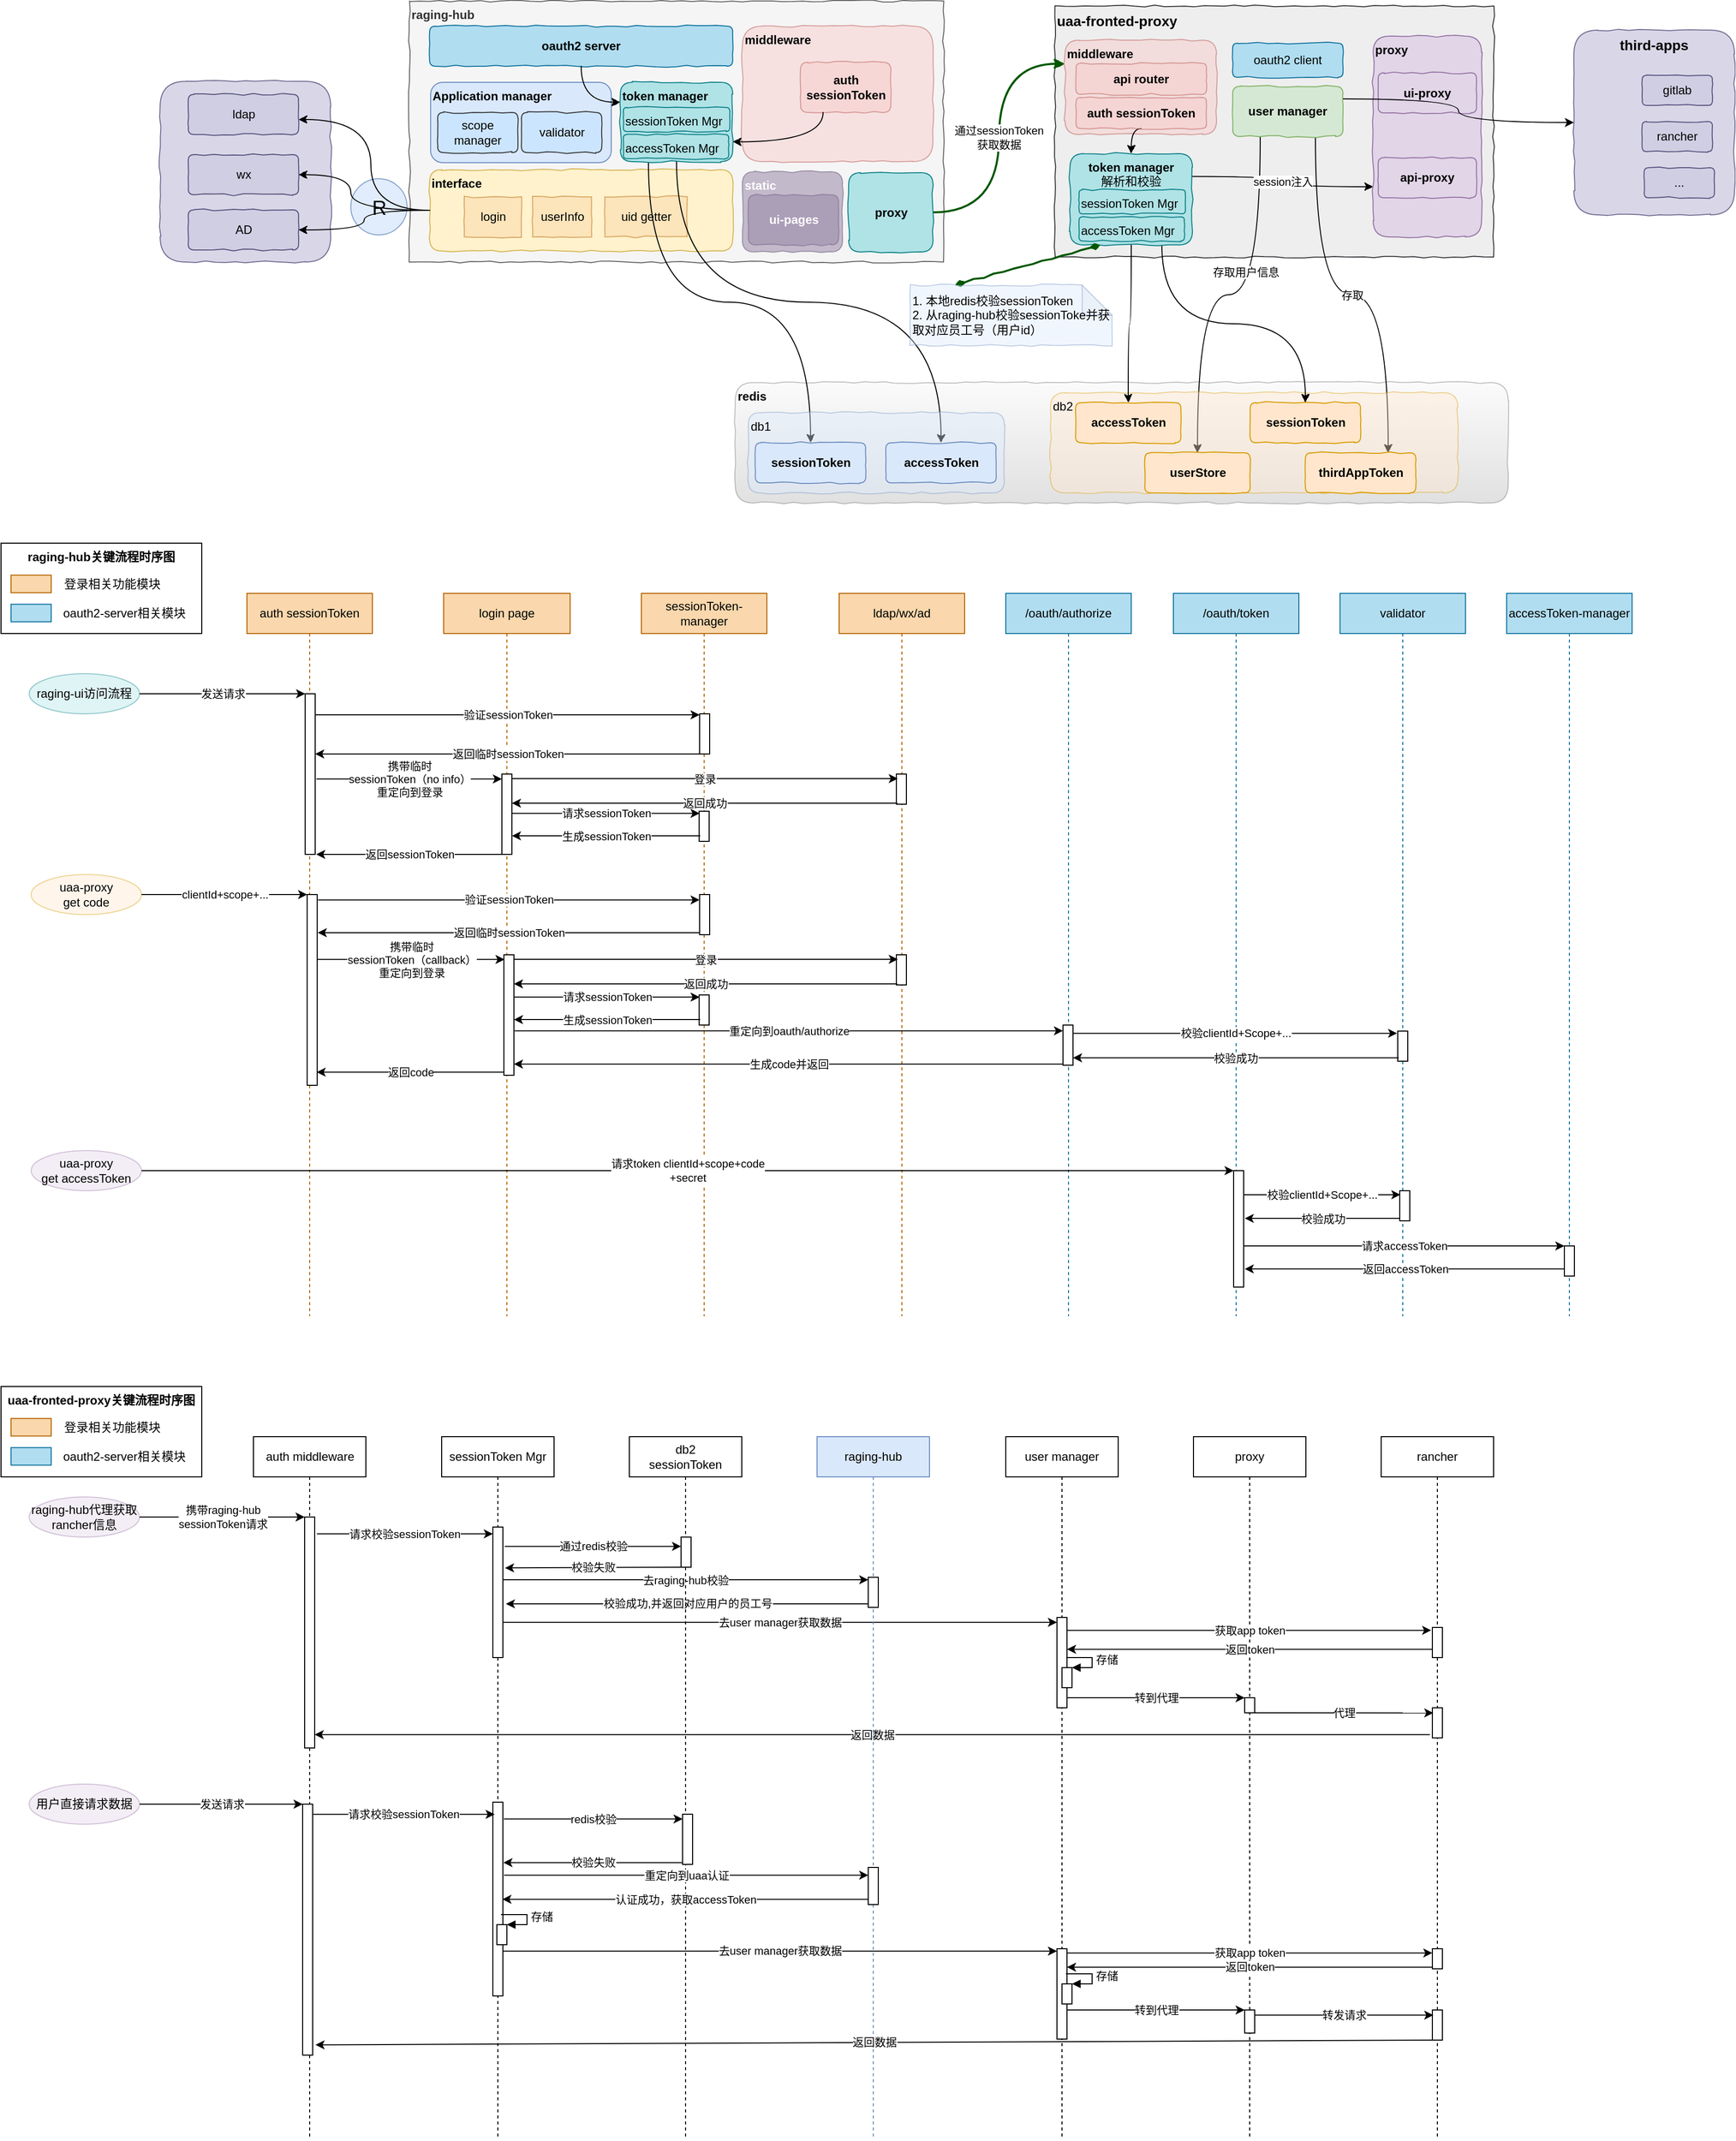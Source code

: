 <mxfile version="12.1.5" type="github" pages="1">
  <diagram id="JcPJvcP8vzCySAAviPYO" name="Page-1">
    <mxGraphModel dx="1408" dy="787" grid="1" gridSize="10" guides="1" tooltips="1" connect="1" arrows="1" fold="1" page="1" pageScale="1" pageWidth="827" pageHeight="1169" math="0" shadow="0">
      <root>
        <mxCell id="0"/>
        <mxCell id="1" parent="0"/>
        <mxCell id="76PlY3qgO6dOQQKfIqFN-107" value="auth sessionToken" style="shape=umlLifeline;perimeter=lifelinePerimeter;whiteSpace=wrap;html=1;container=1;collapsible=0;recursiveResize=0;outlineConnect=0;rounded=0;comic=0;align=center;strokeWidth=1;flipH=1;flipV=0;strokeColor=#b46504;labelBorderColor=none;labelBackgroundColor=none;fillColor=#fad7ac;" parent="1" vertex="1">
          <mxGeometry x="255" y="640" width="125" height="720" as="geometry"/>
        </mxCell>
        <mxCell id="76PlY3qgO6dOQQKfIqFN-123" value="" style="html=1;points=[];perimeter=orthogonalPerimeter;rounded=0;comic=0;strokeWidth=1;align=center;strokeColor=#000000;labelBorderColor=none;labelBackgroundColor=none;" parent="76PlY3qgO6dOQQKfIqFN-107" vertex="1">
          <mxGeometry x="58" y="100" width="10" height="160" as="geometry"/>
        </mxCell>
        <mxCell id="3qQfNFwAXlZ41oWte92f-22" value="" style="html=1;points=[];perimeter=orthogonalPerimeter;rounded=0;comic=0;strokeWidth=1;align=center;strokeColor=#000000;labelBorderColor=none;labelBackgroundColor=none;" parent="76PlY3qgO6dOQQKfIqFN-107" vertex="1">
          <mxGeometry x="60" y="300" width="10" height="190" as="geometry"/>
        </mxCell>
        <mxCell id="76PlY3qgO6dOQQKfIqFN-116" value="sessionToken-manager" style="shape=umlLifeline;perimeter=lifelinePerimeter;whiteSpace=wrap;html=1;container=1;collapsible=0;recursiveResize=0;outlineConnect=0;rounded=0;comic=0;align=center;strokeWidth=1;flipH=1;flipV=0;strokeColor=#b46504;labelBorderColor=none;labelBackgroundColor=none;fillColor=#fad7ac;" parent="1" vertex="1">
          <mxGeometry x="648" y="640" width="125" height="720" as="geometry"/>
        </mxCell>
        <mxCell id="3qQfNFwAXlZ41oWte92f-6" value="" style="html=1;points=[];perimeter=orthogonalPerimeter;rounded=0;comic=0;strokeWidth=1;align=center;strokeColor=#000000;labelBorderColor=none;labelBackgroundColor=none;" parent="76PlY3qgO6dOQQKfIqFN-116" vertex="1">
          <mxGeometry x="57.5" y="217" width="10" height="30" as="geometry"/>
        </mxCell>
        <mxCell id="3qQfNFwAXlZ41oWte92f-37" value="" style="html=1;points=[];perimeter=orthogonalPerimeter;rounded=0;comic=0;strokeWidth=1;align=center;strokeColor=#000000;labelBorderColor=none;labelBackgroundColor=none;" parent="76PlY3qgO6dOQQKfIqFN-116" vertex="1">
          <mxGeometry x="57.5" y="400" width="10" height="30" as="geometry"/>
        </mxCell>
        <mxCell id="76PlY3qgO6dOQQKfIqFN-125" value="" style="html=1;points=[];perimeter=orthogonalPerimeter;rounded=0;comic=0;strokeWidth=1;align=center;strokeColor=#000000;labelBorderColor=none;labelBackgroundColor=none;" parent="76PlY3qgO6dOQQKfIqFN-116" vertex="1">
          <mxGeometry x="58" y="120" width="10" height="40" as="geometry"/>
        </mxCell>
        <mxCell id="3qQfNFwAXlZ41oWte92f-26" value="" style="html=1;points=[];perimeter=orthogonalPerimeter;rounded=0;comic=0;strokeWidth=1;align=center;strokeColor=#000000;labelBorderColor=none;labelBackgroundColor=none;" parent="76PlY3qgO6dOQQKfIqFN-116" vertex="1">
          <mxGeometry x="58" y="300" width="10" height="40" as="geometry"/>
        </mxCell>
        <mxCell id="76PlY3qgO6dOQQKfIqFN-36" value="" style="rounded=1;whiteSpace=wrap;html=1;opacity=80;align=left;fillColor=#d0cee2;strokeColor=#56517e;shadow=0;comic=1;" parent="1" vertex="1">
          <mxGeometry x="168.5" y="130" width="170" height="180" as="geometry"/>
        </mxCell>
        <mxCell id="76PlY3qgO6dOQQKfIqFN-37" value="ldap" style="rounded=1;whiteSpace=wrap;html=1;fillColor=#d0cee2;strokeColor=#56517e;shadow=0;comic=1;" parent="1" vertex="1">
          <mxGeometry x="196.5" y="143" width="110" height="40" as="geometry"/>
        </mxCell>
        <mxCell id="76PlY3qgO6dOQQKfIqFN-38" value="wx" style="rounded=1;whiteSpace=wrap;html=1;fillColor=#d0cee2;strokeColor=#56517e;shadow=0;comic=1;" parent="1" vertex="1">
          <mxGeometry x="196.5" y="203" width="110" height="40" as="geometry"/>
        </mxCell>
        <mxCell id="76PlY3qgO6dOQQKfIqFN-39" value="AD" style="rounded=1;whiteSpace=wrap;html=1;fillColor=#d0cee2;strokeColor=#56517e;shadow=0;comic=1;" parent="1" vertex="1">
          <mxGeometry x="196.5" y="258" width="110" height="40" as="geometry"/>
        </mxCell>
        <mxCell id="76PlY3qgO6dOQQKfIqFN-4" value="&lt;b&gt;raging-hub&lt;br&gt;&lt;/b&gt;" style="rounded=0;whiteSpace=wrap;html=1;comic=1;verticalAlign=top;align=left;fillColor=#f5f5f5;strokeColor=#666666;fontColor=#333333;" parent="1" vertex="1">
          <mxGeometry x="417" y="50" width="532" height="260" as="geometry"/>
        </mxCell>
        <mxCell id="76PlY3qgO6dOQQKfIqFN-3" value="&lt;b&gt;redis&lt;/b&gt;" style="rounded=1;whiteSpace=wrap;html=1;comic=1;verticalAlign=top;align=left;fillColor=#f5f5f5;strokeColor=#666666;gradientColor=#b3b3b3;opacity=40;" parent="1" vertex="1">
          <mxGeometry x="741.5" y="430" width="770" height="120" as="geometry"/>
        </mxCell>
        <mxCell id="76PlY3qgO6dOQQKfIqFN-5" value="&lt;b&gt;middleware&lt;/b&gt;" style="rounded=1;whiteSpace=wrap;html=1;comic=1;verticalAlign=top;align=left;fillColor=#f8cecc;strokeColor=#b85450;opacity=50;" parent="1" vertex="1">
          <mxGeometry x="748.5" y="75" width="190" height="135" as="geometry"/>
        </mxCell>
        <mxCell id="76PlY3qgO6dOQQKfIqFN-29" value="oauth2 server" style="rounded=1;whiteSpace=wrap;html=1;fillColor=#b1ddf0;strokeColor=#10739e;shadow=0;comic=1;fontStyle=1" parent="1" vertex="1">
          <mxGeometry x="437" y="75" width="302" height="40" as="geometry"/>
        </mxCell>
        <mxCell id="76PlY3qgO6dOQQKfIqFN-9" value="&lt;b&gt;auth&lt;br&gt;sessionToken&lt;/b&gt;" style="rounded=1;whiteSpace=wrap;html=1;comic=1;verticalAlign=middle;align=center;fillColor=#f8cecc;strokeColor=#b85450;opacity=50;" parent="1" vertex="1">
          <mxGeometry x="806.5" y="111" width="90" height="50" as="geometry"/>
        </mxCell>
        <mxCell id="76PlY3qgO6dOQQKfIqFN-32" value="interface" style="rounded=1;whiteSpace=wrap;html=1;verticalAlign=top;align=left;fillColor=#fff2cc;strokeColor=#d6b656;shadow=0;comic=1;fontStyle=1" parent="1" vertex="1">
          <mxGeometry x="437" y="218" width="302" height="81" as="geometry"/>
        </mxCell>
        <mxCell id="76PlY3qgO6dOQQKfIqFN-33" value="userInfo" style="rounded=0;whiteSpace=wrap;html=1;fillColor=#fad7ac;strokeColor=#b46504;shadow=0;comic=1;opacity=50;" parent="1" vertex="1">
          <mxGeometry x="539.5" y="245" width="59" height="40" as="geometry"/>
        </mxCell>
        <mxCell id="76PlY3qgO6dOQQKfIqFN-34" value="uid getter" style="rounded=0;whiteSpace=wrap;html=1;fillColor=#fad7ac;strokeColor=#b46504;shadow=0;comic=1;opacity=50;" parent="1" vertex="1">
          <mxGeometry x="611.5" y="245" width="82" height="40" as="geometry"/>
        </mxCell>
        <mxCell id="76PlY3qgO6dOQQKfIqFN-35" value="login" style="rounded=0;whiteSpace=wrap;html=1;fillColor=#fad7ac;strokeColor=#b46504;shadow=0;comic=1;opacity=50;" parent="1" vertex="1">
          <mxGeometry x="471.5" y="245" width="57" height="40" as="geometry"/>
        </mxCell>
        <mxCell id="76PlY3qgO6dOQQKfIqFN-40" value="&lt;span style=&quot;font-size: 20px&quot;&gt;R&lt;/span&gt;" style="ellipse;html=1;aspect=fixed;fillColor=#dae8fc;strokeColor=#6c8ebf;opacity=80;shadow=0;labelBorderColor=none;labelBackgroundColor=none;whiteSpace=wrap;" parent="1" vertex="1">
          <mxGeometry x="358.5" y="227" width="56" height="56" as="geometry"/>
        </mxCell>
        <mxCell id="76PlY3qgO6dOQQKfIqFN-41" style="edgeStyle=orthogonalEdgeStyle;curved=1;rounded=0;comic=1;orthogonalLoop=1;jettySize=auto;html=1;" parent="1" source="76PlY3qgO6dOQQKfIqFN-32" target="76PlY3qgO6dOQQKfIqFN-37" edge="1">
          <mxGeometry relative="1" as="geometry">
            <Array as="points">
              <mxPoint x="378.5" y="258"/>
              <mxPoint x="378.5" y="168"/>
            </Array>
          </mxGeometry>
        </mxCell>
        <mxCell id="76PlY3qgO6dOQQKfIqFN-42" style="edgeStyle=orthogonalEdgeStyle;curved=1;rounded=0;comic=1;orthogonalLoop=1;jettySize=auto;html=1;" parent="1" source="76PlY3qgO6dOQQKfIqFN-32" target="76PlY3qgO6dOQQKfIqFN-38" edge="1">
          <mxGeometry relative="1" as="geometry">
            <Array as="points">
              <mxPoint x="358.5" y="258"/>
              <mxPoint x="358.5" y="223"/>
            </Array>
          </mxGeometry>
        </mxCell>
        <mxCell id="76PlY3qgO6dOQQKfIqFN-43" style="edgeStyle=orthogonalEdgeStyle;curved=1;rounded=0;comic=1;orthogonalLoop=1;jettySize=auto;html=1;" parent="1" source="76PlY3qgO6dOQQKfIqFN-32" target="76PlY3qgO6dOQQKfIqFN-39" edge="1">
          <mxGeometry relative="1" as="geometry"/>
        </mxCell>
        <mxCell id="76PlY3qgO6dOQQKfIqFN-44" value="Application manager" style="rounded=1;whiteSpace=wrap;html=1;verticalAlign=top;align=left;fillColor=#dae8fc;strokeColor=#6c8ebf;shadow=0;fontStyle=1" parent="1" vertex="1">
          <mxGeometry x="438" y="131" width="180" height="80" as="geometry"/>
        </mxCell>
        <mxCell id="76PlY3qgO6dOQQKfIqFN-45" value="scope manager" style="rounded=1;whiteSpace=wrap;html=1;fillColor=#cce5ff;strokeColor=#36393d;shadow=0;comic=1;" parent="1" vertex="1">
          <mxGeometry x="445" y="161" width="80" height="40" as="geometry"/>
        </mxCell>
        <mxCell id="76PlY3qgO6dOQQKfIqFN-72" style="edgeStyle=orthogonalEdgeStyle;curved=1;rounded=0;comic=1;orthogonalLoop=1;jettySize=auto;html=1;exitX=1;exitY=0.75;exitDx=0;exitDy=0;entryX=0.25;entryY=1;entryDx=0;entryDy=0;startArrow=classic;startFill=1;endArrow=none;endFill=0;" parent="1" source="76PlY3qgO6dOQQKfIqFN-47" target="76PlY3qgO6dOQQKfIqFN-9" edge="1">
          <mxGeometry relative="1" as="geometry"/>
        </mxCell>
        <mxCell id="76PlY3qgO6dOQQKfIqFN-73" style="edgeStyle=orthogonalEdgeStyle;curved=1;rounded=0;comic=1;orthogonalLoop=1;jettySize=auto;html=1;exitX=0;exitY=0.25;exitDx=0;exitDy=0;entryX=0.5;entryY=1;entryDx=0;entryDy=0;startArrow=classic;startFill=1;endArrow=none;endFill=0;" parent="1" source="76PlY3qgO6dOQQKfIqFN-47" target="76PlY3qgO6dOQQKfIqFN-29" edge="1">
          <mxGeometry relative="1" as="geometry"/>
        </mxCell>
        <mxCell id="76PlY3qgO6dOQQKfIqFN-74" style="edgeStyle=orthogonalEdgeStyle;curved=1;rounded=0;comic=1;orthogonalLoop=1;jettySize=auto;html=1;exitX=0.25;exitY=1;exitDx=0;exitDy=0;entryX=0.5;entryY=0;entryDx=0;entryDy=0;startArrow=none;startFill=0;endArrow=classic;endFill=1;" parent="1" source="76PlY3qgO6dOQQKfIqFN-47" target="76PlY3qgO6dOQQKfIqFN-6" edge="1">
          <mxGeometry relative="1" as="geometry"/>
        </mxCell>
        <mxCell id="76PlY3qgO6dOQQKfIqFN-75" style="edgeStyle=orthogonalEdgeStyle;curved=1;rounded=0;comic=1;orthogonalLoop=1;jettySize=auto;html=1;exitX=0.5;exitY=1;exitDx=0;exitDy=0;startArrow=none;startFill=0;endArrow=classic;endFill=1;" parent="1" source="76PlY3qgO6dOQQKfIqFN-47" target="76PlY3qgO6dOQQKfIqFN-7" edge="1">
          <mxGeometry relative="1" as="geometry"/>
        </mxCell>
        <mxCell id="76PlY3qgO6dOQQKfIqFN-47" value="token manager" style="rounded=1;whiteSpace=wrap;html=1;fillColor=#b0e3e6;strokeColor=#0e8088;shadow=0;comic=1;align=left;verticalAlign=top;fontStyle=1" parent="1" vertex="1">
          <mxGeometry x="627" y="131" width="112" height="79" as="geometry"/>
        </mxCell>
        <mxCell id="76PlY3qgO6dOQQKfIqFN-49" value="&lt;b&gt;static&lt;/b&gt;" style="rounded=1;whiteSpace=wrap;html=1;comic=1;verticalAlign=top;align=left;fillColor=#76608a;strokeColor=#432D57;fontColor=#ffffff;opacity=40;" parent="1" vertex="1">
          <mxGeometry x="748.5" y="220" width="100" height="80" as="geometry"/>
        </mxCell>
        <mxCell id="76PlY3qgO6dOQQKfIqFN-54" value="&lt;b&gt;ui-pages&lt;/b&gt;" style="rounded=1;whiteSpace=wrap;html=1;comic=1;verticalAlign=middle;align=center;fillColor=#76608a;strokeColor=#432D57;fontColor=#ffffff;opacity=30;" parent="1" vertex="1">
          <mxGeometry x="754.5" y="243" width="90" height="50" as="geometry"/>
        </mxCell>
        <mxCell id="76PlY3qgO6dOQQKfIqFN-55" value="uaa-fronted-proxy" style="rounded=0;whiteSpace=wrap;html=1;verticalAlign=top;comic=1;fillColor=#eeeeee;strokeColor=#36393d;align=left;fontSize=14;fontStyle=1" parent="1" vertex="1">
          <mxGeometry x="1060" y="55" width="437" height="250" as="geometry"/>
        </mxCell>
        <mxCell id="76PlY3qgO6dOQQKfIqFN-56" value="oauth2 client" style="rounded=1;whiteSpace=wrap;html=1;comic=1;fillColor=#b1ddf0;strokeColor=#10739e;" parent="1" vertex="1">
          <mxGeometry x="1237" y="92" width="110" height="34" as="geometry"/>
        </mxCell>
        <mxCell id="76PlY3qgO6dOQQKfIqFN-58" value="proxy" style="rounded=1;whiteSpace=wrap;html=1;comic=1;fillColor=#e1d5e7;strokeColor=#9673a6;align=left;verticalAlign=top;fontStyle=1" parent="1" vertex="1">
          <mxGeometry x="1377" y="85" width="108" height="200" as="geometry"/>
        </mxCell>
        <mxCell id="76PlY3qgO6dOQQKfIqFN-102" value="存取用户信息" style="edgeStyle=orthogonalEdgeStyle;curved=1;rounded=0;comic=1;orthogonalLoop=1;jettySize=auto;html=1;exitX=0.25;exitY=1;exitDx=0;exitDy=0;startArrow=none;startFill=0;endArrow=classic;endFill=1;" parent="1" source="76PlY3qgO6dOQQKfIqFN-59" target="76PlY3qgO6dOQQKfIqFN-98" edge="1">
          <mxGeometry x="-0.286" y="-15" relative="1" as="geometry">
            <mxPoint as="offset"/>
          </mxGeometry>
        </mxCell>
        <mxCell id="76PlY3qgO6dOQQKfIqFN-103" value="存取" style="edgeStyle=orthogonalEdgeStyle;curved=1;rounded=0;comic=1;orthogonalLoop=1;jettySize=auto;html=1;exitX=0.75;exitY=1;exitDx=0;exitDy=0;entryX=0.75;entryY=0;entryDx=0;entryDy=0;startArrow=none;startFill=0;endArrow=classic;endFill=1;" parent="1" source="76PlY3qgO6dOQQKfIqFN-59" target="76PlY3qgO6dOQQKfIqFN-97" edge="1">
          <mxGeometry relative="1" as="geometry"/>
        </mxCell>
        <mxCell id="76PlY3qgO6dOQQKfIqFN-59" value="user manager" style="rounded=1;whiteSpace=wrap;html=1;comic=1;fillColor=#d5e8d4;strokeColor=#82b366;align=center;verticalAlign=middle;fontStyle=1" parent="1" vertex="1">
          <mxGeometry x="1237" y="135" width="110" height="50" as="geometry"/>
        </mxCell>
        <mxCell id="76PlY3qgO6dOQQKfIqFN-61" value="third-apps" style="rounded=1;whiteSpace=wrap;html=1;opacity=80;align=center;fillColor=#d0cee2;strokeColor=#56517e;shadow=0;comic=1;fontColor=#000000;verticalAlign=top;fontSize=14;fontStyle=1" parent="1" vertex="1">
          <mxGeometry x="1577" y="79" width="160" height="184" as="geometry"/>
        </mxCell>
        <mxCell id="76PlY3qgO6dOQQKfIqFN-62" value="gitlab" style="rounded=1;whiteSpace=wrap;html=1;fillColor=#d0cee2;strokeColor=#56517e;shadow=0;comic=1;fontStyle=0" parent="1" vertex="1">
          <mxGeometry x="1645" y="124" width="70" height="30" as="geometry"/>
        </mxCell>
        <mxCell id="76PlY3qgO6dOQQKfIqFN-63" value="rancher" style="rounded=1;whiteSpace=wrap;html=1;fillColor=#d0cee2;strokeColor=#56517e;shadow=0;comic=1;fontStyle=0" parent="1" vertex="1">
          <mxGeometry x="1645" y="170" width="70" height="30" as="geometry"/>
        </mxCell>
        <mxCell id="76PlY3qgO6dOQQKfIqFN-64" value="..." style="rounded=1;whiteSpace=wrap;html=1;fillColor=#d0cee2;strokeColor=#56517e;shadow=0;comic=1;fontStyle=0" parent="1" vertex="1">
          <mxGeometry x="1647" y="216" width="70" height="30" as="geometry"/>
        </mxCell>
        <mxCell id="76PlY3qgO6dOQQKfIqFN-78" value="db1" style="rounded=1;whiteSpace=wrap;html=1;comic=1;verticalAlign=top;align=left;fillColor=#dae8fc;strokeColor=#6c8ebf;opacity=40;" parent="1" vertex="1">
          <mxGeometry x="754.5" y="460" width="255" height="80" as="geometry"/>
        </mxCell>
        <mxCell id="76PlY3qgO6dOQQKfIqFN-79" value="db2" style="rounded=1;whiteSpace=wrap;html=1;comic=1;verticalAlign=top;align=left;fillColor=#ffe6cc;strokeColor=#d79b00;opacity=40;" parent="1" vertex="1">
          <mxGeometry x="1055.5" y="440" width="406" height="100" as="geometry"/>
        </mxCell>
        <mxCell id="76PlY3qgO6dOQQKfIqFN-77" value="&lt;b&gt;accessToken&lt;/b&gt;" style="rounded=1;whiteSpace=wrap;html=1;comic=1;verticalAlign=middle;align=center;fillColor=#ffe6cc;strokeColor=#d79b00;" parent="1" vertex="1">
          <mxGeometry x="1080.5" y="450" width="105" height="40" as="geometry"/>
        </mxCell>
        <mxCell id="76PlY3qgO6dOQQKfIqFN-6" value="&lt;b&gt;sessionToken&lt;/b&gt;" style="rounded=1;whiteSpace=wrap;html=1;comic=1;verticalAlign=middle;align=center;fillColor=#dae8fc;strokeColor=#6c8ebf;" parent="1" vertex="1">
          <mxGeometry x="761.5" y="490" width="110" height="40" as="geometry"/>
        </mxCell>
        <mxCell id="76PlY3qgO6dOQQKfIqFN-7" value="&lt;b&gt;accessToken&lt;/b&gt;" style="rounded=1;whiteSpace=wrap;html=1;comic=1;verticalAlign=middle;align=center;fillColor=#dae8fc;strokeColor=#6c8ebf;" parent="1" vertex="1">
          <mxGeometry x="891.5" y="490" width="110" height="40" as="geometry"/>
        </mxCell>
        <mxCell id="76PlY3qgO6dOQQKfIqFN-80" value="&lt;b&gt;sessionToken&lt;/b&gt;" style="rounded=1;whiteSpace=wrap;html=1;comic=1;verticalAlign=middle;align=center;fillColor=#ffe6cc;strokeColor=#d79b00;" parent="1" vertex="1">
          <mxGeometry x="1254.5" y="450" width="110" height="40" as="geometry"/>
        </mxCell>
        <mxCell id="76PlY3qgO6dOQQKfIqFN-84" value="ui-proxy" style="rounded=1;whiteSpace=wrap;html=1;comic=1;fillColor=#e1d5e7;strokeColor=#9673a6;align=center;verticalAlign=middle;fontStyle=1" parent="1" vertex="1">
          <mxGeometry x="1382" y="121.5" width="98" height="40" as="geometry"/>
        </mxCell>
        <mxCell id="76PlY3qgO6dOQQKfIqFN-85" value="api-proxy" style="rounded=1;whiteSpace=wrap;html=1;comic=1;fillColor=#e1d5e7;strokeColor=#9673a6;align=center;verticalAlign=middle;fontStyle=1" parent="1" vertex="1">
          <mxGeometry x="1382" y="206" width="98" height="40" as="geometry"/>
        </mxCell>
        <mxCell id="76PlY3qgO6dOQQKfIqFN-60" style="edgeStyle=orthogonalEdgeStyle;curved=1;rounded=0;orthogonalLoop=1;jettySize=auto;html=1;entryX=1;entryY=0.25;entryDx=0;entryDy=0;shadow=0;startArrow=classic;startFill=1;endArrow=none;endFill=0;fontSize=14;fontColor=#000000;" parent="1" source="76PlY3qgO6dOQQKfIqFN-61" target="76PlY3qgO6dOQQKfIqFN-59" edge="1">
          <mxGeometry relative="1" as="geometry"/>
        </mxCell>
        <mxCell id="76PlY3qgO6dOQQKfIqFN-91" style="edgeStyle=orthogonalEdgeStyle;curved=1;rounded=0;comic=1;orthogonalLoop=1;jettySize=auto;html=1;exitX=0.5;exitY=1;exitDx=0;exitDy=0;startArrow=none;startFill=0;endArrow=classic;endFill=1;" parent="1" source="76PlY3qgO6dOQQKfIqFN-86" target="76PlY3qgO6dOQQKfIqFN-77" edge="1">
          <mxGeometry relative="1" as="geometry"/>
        </mxCell>
        <mxCell id="76PlY3qgO6dOQQKfIqFN-92" style="edgeStyle=orthogonalEdgeStyle;curved=1;rounded=0;comic=1;orthogonalLoop=1;jettySize=auto;html=1;exitX=0.75;exitY=1;exitDx=0;exitDy=0;startArrow=none;startFill=0;endArrow=classic;endFill=1;" parent="1" source="76PlY3qgO6dOQQKfIqFN-86" target="76PlY3qgO6dOQQKfIqFN-80" edge="1">
          <mxGeometry relative="1" as="geometry"/>
        </mxCell>
        <mxCell id="76PlY3qgO6dOQQKfIqFN-93" value="session注入" style="edgeStyle=orthogonalEdgeStyle;curved=1;rounded=0;comic=1;orthogonalLoop=1;jettySize=auto;html=1;exitX=1;exitY=0.25;exitDx=0;exitDy=0;entryX=0;entryY=0.75;entryDx=0;entryDy=0;startArrow=none;startFill=0;endArrow=classic;endFill=1;" parent="1" source="76PlY3qgO6dOQQKfIqFN-86" target="76PlY3qgO6dOQQKfIqFN-58" edge="1">
          <mxGeometry relative="1" as="geometry"/>
        </mxCell>
        <mxCell id="76PlY3qgO6dOQQKfIqFN-86" value="token manager&lt;br&gt;&lt;span style=&quot;font-weight: normal&quot;&gt;解析和校验&lt;/span&gt;" style="rounded=1;whiteSpace=wrap;html=1;comic=1;fillColor=#b0e3e6;strokeColor=#0e8088;align=center;verticalAlign=top;fontStyle=1;" parent="1" vertex="1">
          <mxGeometry x="1075" y="202" width="122" height="91" as="geometry"/>
        </mxCell>
        <mxCell id="76PlY3qgO6dOQQKfIqFN-89" value="&lt;b&gt;middleware&lt;/b&gt;" style="rounded=1;whiteSpace=wrap;html=1;comic=1;verticalAlign=top;align=left;fillColor=#f8cecc;strokeColor=#b85450;opacity=50;" parent="1" vertex="1">
          <mxGeometry x="1070" y="89" width="151" height="94" as="geometry"/>
        </mxCell>
        <mxCell id="76PlY3qgO6dOQQKfIqFN-94" style="edgeStyle=orthogonalEdgeStyle;curved=1;rounded=0;comic=1;orthogonalLoop=1;jettySize=auto;html=1;exitX=0.5;exitY=1;exitDx=0;exitDy=0;entryX=0.5;entryY=0;entryDx=0;entryDy=0;startArrow=none;startFill=0;endArrow=classic;endFill=1;" parent="1" source="76PlY3qgO6dOQQKfIqFN-90" target="76PlY3qgO6dOQQKfIqFN-86" edge="1">
          <mxGeometry relative="1" as="geometry"/>
        </mxCell>
        <mxCell id="76PlY3qgO6dOQQKfIqFN-90" value="&lt;b&gt;auth sessionToken&lt;/b&gt;" style="rounded=1;whiteSpace=wrap;html=1;comic=1;verticalAlign=middle;align=center;fillColor=#f8cecc;strokeColor=#b85450;opacity=50;" parent="1" vertex="1">
          <mxGeometry x="1081" y="146" width="130" height="31" as="geometry"/>
        </mxCell>
        <mxCell id="76PlY3qgO6dOQQKfIqFN-104" value="通过sessionToken&lt;br&gt;获取数据" style="edgeStyle=orthogonalEdgeStyle;curved=1;rounded=0;comic=1;orthogonalLoop=1;jettySize=auto;html=1;exitX=1;exitY=0.5;exitDx=0;exitDy=0;entryX=0;entryY=0.25;entryDx=0;entryDy=0;startArrow=none;startFill=0;endArrow=classic;endFill=1;strokeWidth=2;fillColor=#008a00;strokeColor=#005700;" parent="1" source="76PlY3qgO6dOQQKfIqFN-96" target="76PlY3qgO6dOQQKfIqFN-89" edge="1">
          <mxGeometry relative="1" as="geometry"/>
        </mxCell>
        <mxCell id="76PlY3qgO6dOQQKfIqFN-96" value="proxy" style="rounded=1;whiteSpace=wrap;html=1;comic=1;fillColor=#b0e3e6;strokeColor=#0e8088;align=center;verticalAlign=middle;fontStyle=1;" parent="1" vertex="1">
          <mxGeometry x="854.5" y="221" width="84" height="79" as="geometry"/>
        </mxCell>
        <mxCell id="76PlY3qgO6dOQQKfIqFN-97" value="&lt;b&gt;thirdAppToken&lt;/b&gt;" style="rounded=1;whiteSpace=wrap;html=1;comic=1;verticalAlign=middle;align=center;fillColor=#ffe6cc;strokeColor=#d79b00;" parent="1" vertex="1">
          <mxGeometry x="1309.5" y="500" width="110" height="40" as="geometry"/>
        </mxCell>
        <mxCell id="76PlY3qgO6dOQQKfIqFN-98" value="&lt;b&gt;userStore&lt;/b&gt;" style="rounded=1;whiteSpace=wrap;html=1;comic=1;verticalAlign=middle;align=center;fillColor=#ffe6cc;strokeColor=#d79b00;" parent="1" vertex="1">
          <mxGeometry x="1149.5" y="500" width="105" height="40" as="geometry"/>
        </mxCell>
        <mxCell id="76PlY3qgO6dOQQKfIqFN-106" style="rounded=0;comic=1;orthogonalLoop=1;jettySize=auto;html=1;exitX=0;exitY=0;exitDx=44;exitDy=0;exitPerimeter=0;startArrow=diamondThin;startFill=1;endArrow=diamondThin;endFill=1;entryX=0.25;entryY=1;entryDx=0;entryDy=0;fillColor=#008a00;strokeColor=#005700;strokeWidth=2;" parent="1" source="76PlY3qgO6dOQQKfIqFN-105" target="76PlY3qgO6dOQQKfIqFN-86" edge="1">
          <mxGeometry relative="1" as="geometry">
            <mxPoint x="1011.5" y="290" as="targetPoint"/>
          </mxGeometry>
        </mxCell>
        <mxCell id="76PlY3qgO6dOQQKfIqFN-105" value="1. 本地redis校验sessionToken&lt;br&gt;2. 从raging-hub校验sessionToke并获取对应员工号（用户id）" style="shape=note;whiteSpace=wrap;html=1;backgroundOutline=1;darkOpacity=0.05;rounded=0;comic=1;fillColor=#dae8fc;opacity=40;align=left;strokeColor=#6c8ebf;" parent="1" vertex="1">
          <mxGeometry x="916" y="333" width="201" height="60" as="geometry"/>
        </mxCell>
        <mxCell id="76PlY3qgO6dOQQKfIqFN-110" value="uaa-proxy&lt;br&gt;get accessToken" style="ellipse;whiteSpace=wrap;html=1;rounded=0;comic=1;opacity=40;align=center;fillColor=#e1d5e7;strokeColor=#9673a6;" parent="1" vertex="1">
          <mxGeometry x="40" y="1195" width="110" height="40" as="geometry"/>
        </mxCell>
        <mxCell id="76PlY3qgO6dOQQKfIqFN-111" value="uaa-proxy&lt;br&gt;get code" style="ellipse;whiteSpace=wrap;html=1;rounded=0;comic=1;opacity=40;align=center;fillColor=#ffe6cc;strokeColor=#d79b00;" parent="1" vertex="1">
          <mxGeometry x="40" y="920" width="110" height="40" as="geometry"/>
        </mxCell>
        <mxCell id="76PlY3qgO6dOQQKfIqFN-112" value="raging-ui访问流程" style="ellipse;whiteSpace=wrap;html=1;rounded=0;comic=1;opacity=40;align=center;fillColor=#b0e3e6;strokeColor=#0e8088;" parent="1" vertex="1">
          <mxGeometry x="38" y="720" width="110" height="40" as="geometry"/>
        </mxCell>
        <mxCell id="76PlY3qgO6dOQQKfIqFN-115" value="login page" style="shape=umlLifeline;perimeter=lifelinePerimeter;whiteSpace=wrap;html=1;container=1;collapsible=0;recursiveResize=0;outlineConnect=0;rounded=0;comic=0;align=center;strokeWidth=1;flipH=1;flipV=0;strokeColor=#b46504;labelBorderColor=none;labelBackgroundColor=none;fillColor=#fad7ac;" parent="1" vertex="1">
          <mxGeometry x="451" y="640" width="126" height="720" as="geometry"/>
        </mxCell>
        <mxCell id="3qQfNFwAXlZ41oWte92f-2" value="" style="html=1;points=[];perimeter=orthogonalPerimeter;rounded=0;comic=0;strokeWidth=1;align=center;strokeColor=#000000;labelBorderColor=none;labelBackgroundColor=none;" parent="76PlY3qgO6dOQQKfIqFN-115" vertex="1">
          <mxGeometry x="58" y="180" width="10" height="80" as="geometry"/>
        </mxCell>
        <mxCell id="3qQfNFwAXlZ41oWte92f-36" value="" style="html=1;points=[];perimeter=orthogonalPerimeter;rounded=0;comic=0;strokeWidth=1;align=center;strokeColor=#000000;labelBorderColor=none;labelBackgroundColor=none;" parent="76PlY3qgO6dOQQKfIqFN-115" vertex="1">
          <mxGeometry x="60" y="360" width="10" height="120" as="geometry"/>
        </mxCell>
        <mxCell id="76PlY3qgO6dOQQKfIqFN-117" value="ldap/wx/ad" style="shape=umlLifeline;perimeter=lifelinePerimeter;whiteSpace=wrap;html=1;container=1;collapsible=0;recursiveResize=0;outlineConnect=0;rounded=0;comic=0;align=center;strokeWidth=1;flipH=1;flipV=0;strokeColor=#b46504;labelBorderColor=none;labelBackgroundColor=none;fillColor=#fad7ac;" parent="1" vertex="1">
          <mxGeometry x="845" y="640" width="125" height="720" as="geometry"/>
        </mxCell>
        <mxCell id="3qQfNFwAXlZ41oWte92f-13" value="" style="html=1;points=[];perimeter=orthogonalPerimeter;rounded=0;comic=0;strokeWidth=1;align=center;strokeColor=#000000;labelBorderColor=none;labelBackgroundColor=none;" parent="76PlY3qgO6dOQQKfIqFN-117" vertex="1">
          <mxGeometry x="57" y="180" width="10" height="30" as="geometry"/>
        </mxCell>
        <mxCell id="3qQfNFwAXlZ41oWte92f-38" value="" style="html=1;points=[];perimeter=orthogonalPerimeter;rounded=0;comic=0;strokeWidth=1;align=center;strokeColor=#000000;labelBorderColor=none;labelBackgroundColor=none;" parent="76PlY3qgO6dOQQKfIqFN-117" vertex="1">
          <mxGeometry x="57" y="360" width="10" height="30" as="geometry"/>
        </mxCell>
        <mxCell id="76PlY3qgO6dOQQKfIqFN-118" value="/oauth/authorize" style="shape=umlLifeline;perimeter=lifelinePerimeter;whiteSpace=wrap;html=1;container=1;collapsible=0;recursiveResize=0;outlineConnect=0;rounded=0;comic=0;align=center;strokeWidth=1;flipH=1;flipV=0;strokeColor=#10739e;labelBorderColor=none;labelBackgroundColor=none;fillColor=#b1ddf0;" parent="1" vertex="1">
          <mxGeometry x="1011" y="640" width="125" height="720" as="geometry"/>
        </mxCell>
        <mxCell id="3qQfNFwAXlZ41oWte92f-45" value="" style="html=1;points=[];perimeter=orthogonalPerimeter;rounded=0;comic=0;strokeWidth=1;align=center;strokeColor=#000000;labelBorderColor=none;labelBackgroundColor=none;" parent="76PlY3qgO6dOQQKfIqFN-118" vertex="1">
          <mxGeometry x="57" y="430" width="10" height="40" as="geometry"/>
        </mxCell>
        <mxCell id="76PlY3qgO6dOQQKfIqFN-120" value="/oauth/token" style="shape=umlLifeline;perimeter=lifelinePerimeter;whiteSpace=wrap;html=1;container=1;collapsible=0;recursiveResize=0;outlineConnect=0;rounded=0;comic=0;align=center;strokeWidth=1;flipH=1;flipV=0;strokeColor=#10739e;labelBorderColor=none;labelBackgroundColor=none;fillColor=#b1ddf0;" parent="1" vertex="1">
          <mxGeometry x="1178" y="640" width="125" height="720" as="geometry"/>
        </mxCell>
        <mxCell id="3qQfNFwAXlZ41oWte92f-66" value="" style="html=1;points=[];perimeter=orthogonalPerimeter;rounded=0;comic=0;strokeWidth=1;align=center;strokeColor=#000000;labelBorderColor=none;labelBackgroundColor=none;" parent="76PlY3qgO6dOQQKfIqFN-120" vertex="1">
          <mxGeometry x="60" y="575" width="10" height="116" as="geometry"/>
        </mxCell>
        <mxCell id="76PlY3qgO6dOQQKfIqFN-121" value="validator" style="shape=umlLifeline;perimeter=lifelinePerimeter;whiteSpace=wrap;html=1;container=1;collapsible=0;recursiveResize=0;outlineConnect=0;rounded=0;comic=0;align=center;strokeWidth=1;flipH=1;flipV=0;strokeColor=#10739e;labelBorderColor=none;labelBackgroundColor=none;fillColor=#b1ddf0;" parent="1" vertex="1">
          <mxGeometry x="1344" y="640" width="125" height="720" as="geometry"/>
        </mxCell>
        <mxCell id="3qQfNFwAXlZ41oWte92f-87" value="" style="html=1;points=[];perimeter=orthogonalPerimeter;rounded=0;comic=0;strokeWidth=1;align=center;strokeColor=#000000;labelBorderColor=none;labelBackgroundColor=none;" parent="76PlY3qgO6dOQQKfIqFN-121" vertex="1">
          <mxGeometry x="59.5" y="595" width="10" height="30" as="geometry"/>
        </mxCell>
        <mxCell id="3qQfNFwAXlZ41oWte92f-48" value="" style="html=1;points=[];perimeter=orthogonalPerimeter;rounded=0;comic=0;strokeWidth=1;align=center;strokeColor=#000000;labelBorderColor=none;labelBackgroundColor=none;" parent="76PlY3qgO6dOQQKfIqFN-121" vertex="1">
          <mxGeometry x="57.5" y="436" width="10" height="30" as="geometry"/>
        </mxCell>
        <mxCell id="76PlY3qgO6dOQQKfIqFN-122" value="accessToken-manager" style="shape=umlLifeline;perimeter=lifelinePerimeter;whiteSpace=wrap;html=1;container=1;collapsible=0;recursiveResize=0;outlineConnect=0;rounded=0;comic=0;align=center;strokeWidth=1;flipH=1;flipV=0;strokeColor=#10739e;labelBorderColor=none;labelBackgroundColor=none;fillColor=#b1ddf0;" parent="1" vertex="1">
          <mxGeometry x="1510" y="640" width="125" height="720" as="geometry"/>
        </mxCell>
        <mxCell id="3qQfNFwAXlZ41oWte92f-90" value="" style="html=1;points=[];perimeter=orthogonalPerimeter;rounded=0;comic=0;strokeWidth=1;align=center;strokeColor=#000000;labelBorderColor=none;labelBackgroundColor=none;" parent="76PlY3qgO6dOQQKfIqFN-122" vertex="1">
          <mxGeometry x="57.5" y="650" width="10" height="30" as="geometry"/>
        </mxCell>
        <mxCell id="76PlY3qgO6dOQQKfIqFN-124" value="发送请求" style="endArrow=classic;html=1;strokeWidth=1;comic=0;strokeColor=#000000;labelBorderColor=none;labelBackgroundColor=#ffffff;spacingLeft=2;spacingRight=2;" parent="1" source="76PlY3qgO6dOQQKfIqFN-112" target="76PlY3qgO6dOQQKfIqFN-123" edge="1">
          <mxGeometry width="50" height="50" relative="1" as="geometry">
            <mxPoint x="180" y="740" as="sourcePoint"/>
            <mxPoint x="310" y="740" as="targetPoint"/>
          </mxGeometry>
        </mxCell>
        <mxCell id="3qQfNFwAXlZ41oWte92f-1" value="验证sessionToken" style="endArrow=classic;html=1;strokeWidth=1;comic=0;strokeColor=#000000;labelBorderColor=none;labelBackgroundColor=#ffffff;spacingLeft=2;spacingRight=2;" parent="1" target="76PlY3qgO6dOQQKfIqFN-125" edge="1">
          <mxGeometry width="50" height="50" relative="1" as="geometry">
            <mxPoint x="323" y="761" as="sourcePoint"/>
            <mxPoint x="496.5" y="761" as="targetPoint"/>
          </mxGeometry>
        </mxCell>
        <mxCell id="3qQfNFwAXlZ41oWte92f-5" value="携带临时&lt;br&gt;sessionToken（no info）&lt;br&gt;重定向到登录" style="endArrow=classic;html=1;strokeWidth=1;comic=0;strokeColor=#000000;labelBorderColor=none;labelBackgroundColor=#ffffff;spacingLeft=2;spacingRight=2;exitX=1.117;exitY=0.468;exitDx=0;exitDy=0;exitPerimeter=0;" parent="1" target="3qQfNFwAXlZ41oWte92f-2" edge="1">
          <mxGeometry width="50" height="50" relative="1" as="geometry">
            <mxPoint x="324.17" y="824.88" as="sourcePoint"/>
            <mxPoint x="506.5" y="781" as="targetPoint"/>
          </mxGeometry>
        </mxCell>
        <mxCell id="3qQfNFwAXlZ41oWte92f-7" value="登录" style="endArrow=classic;html=1;strokeWidth=1;comic=0;strokeColor=#000000;labelBorderColor=none;labelBackgroundColor=#ffffff;spacingLeft=2;spacingRight=2;entryX=0.145;entryY=0.151;entryDx=0;entryDy=0;entryPerimeter=0;" parent="1" source="3qQfNFwAXlZ41oWte92f-2" target="3qQfNFwAXlZ41oWte92f-13" edge="1">
          <mxGeometry width="50" height="50" relative="1" as="geometry">
            <mxPoint x="691.5" y="833" as="sourcePoint"/>
            <mxPoint x="867" y="833" as="targetPoint"/>
            <Array as="points"/>
          </mxGeometry>
        </mxCell>
        <mxCell id="3qQfNFwAXlZ41oWte92f-8" value="返回成功" style="endArrow=classic;html=1;strokeWidth=1;comic=0;strokeColor=#000000;labelBorderColor=none;labelBackgroundColor=#ffffff;spacingLeft=2;spacingRight=2;exitX=0.093;exitY=0.965;exitDx=0;exitDy=0;exitPerimeter=0;" parent="1" source="3qQfNFwAXlZ41oWte92f-13" target="3qQfNFwAXlZ41oWte92f-2" edge="1">
          <mxGeometry width="50" height="50" relative="1" as="geometry">
            <mxPoint x="867" y="858" as="sourcePoint"/>
            <mxPoint x="691.5" y="858" as="targetPoint"/>
          </mxGeometry>
        </mxCell>
        <mxCell id="3qQfNFwAXlZ41oWte92f-9" value="返回sessionToken" style="endArrow=classic;html=1;strokeWidth=1;comic=0;strokeColor=#000000;labelBorderColor=none;labelBackgroundColor=#ffffff;spacingLeft=2;spacingRight=2;" parent="1" source="3qQfNFwAXlZ41oWte92f-2" edge="1">
          <mxGeometry width="50" height="50" relative="1" as="geometry">
            <mxPoint x="630" y="930" as="sourcePoint"/>
            <mxPoint x="324" y="900" as="targetPoint"/>
          </mxGeometry>
        </mxCell>
        <mxCell id="3qQfNFwAXlZ41oWte92f-10" value="返回临时sessionToken" style="endArrow=classic;html=1;strokeWidth=1;comic=0;strokeColor=#000000;labelBorderColor=none;labelBackgroundColor=#ffffff;spacingLeft=2;spacingRight=2;" parent="1" source="76PlY3qgO6dOQQKfIqFN-125" target="76PlY3qgO6dOQQKfIqFN-123" edge="1">
          <mxGeometry width="50" height="50" relative="1" as="geometry">
            <mxPoint x="576.5" y="790" as="sourcePoint"/>
            <mxPoint x="401" y="790" as="targetPoint"/>
            <Array as="points">
              <mxPoint x="470" y="800"/>
            </Array>
          </mxGeometry>
        </mxCell>
        <mxCell id="3qQfNFwAXlZ41oWte92f-15" value="请求sessionToken" style="endArrow=classic;html=1;strokeWidth=1;comic=0;strokeColor=#000000;labelBorderColor=none;labelBackgroundColor=#ffffff;spacingLeft=2;spacingRight=2;entryX=0.05;entryY=0.072;entryDx=0;entryDy=0;entryPerimeter=0;" parent="1" source="3qQfNFwAXlZ41oWte92f-2" target="3qQfNFwAXlZ41oWte92f-6" edge="1">
          <mxGeometry width="50" height="50" relative="1" as="geometry">
            <mxPoint x="702" y="831.53" as="sourcePoint"/>
            <mxPoint x="1061.95" y="831.53" as="targetPoint"/>
            <Array as="points"/>
          </mxGeometry>
        </mxCell>
        <mxCell id="3qQfNFwAXlZ41oWte92f-16" value="生成sessionToken" style="endArrow=classic;html=1;strokeWidth=1;comic=0;strokeColor=#000000;labelBorderColor=none;labelBackgroundColor=#ffffff;spacingLeft=2;spacingRight=2;exitX=0.117;exitY=0.817;exitDx=0;exitDy=0;exitPerimeter=0;" parent="1" source="3qQfNFwAXlZ41oWte92f-6" target="3qQfNFwAXlZ41oWte92f-2" edge="1">
          <mxGeometry width="50" height="50" relative="1" as="geometry">
            <mxPoint x="702" y="863.5" as="sourcePoint"/>
            <mxPoint x="876.5" y="863.5" as="targetPoint"/>
          </mxGeometry>
        </mxCell>
        <mxCell id="3qQfNFwAXlZ41oWte92f-24" value="clientId+scope+..." style="endArrow=classic;html=1;strokeWidth=1;comic=0;strokeColor=#000000;labelBorderColor=none;labelBackgroundColor=#ffffff;spacingLeft=2;spacingRight=2;exitX=1;exitY=0.5;exitDx=0;exitDy=0;" parent="1" source="76PlY3qgO6dOQQKfIqFN-111" target="3qQfNFwAXlZ41oWte92f-22" edge="1">
          <mxGeometry width="50" height="50" relative="1" as="geometry">
            <mxPoint x="127" y="990" as="sourcePoint"/>
            <mxPoint x="292" y="990" as="targetPoint"/>
          </mxGeometry>
        </mxCell>
        <mxCell id="3qQfNFwAXlZ41oWte92f-28" value="返回临时sessionToken" style="endArrow=classic;html=1;strokeWidth=1;comic=0;strokeColor=#000000;labelBorderColor=none;labelBackgroundColor=#ffffff;spacingLeft=2;spacingRight=2;entryX=1.057;entryY=0.2;entryDx=0;entryDy=0;entryPerimeter=0;" parent="1" source="3qQfNFwAXlZ41oWte92f-26" target="3qQfNFwAXlZ41oWte92f-22" edge="1">
          <mxGeometry width="50" height="50" relative="1" as="geometry">
            <mxPoint x="578.5" y="970" as="sourcePoint"/>
            <mxPoint x="325" y="980" as="targetPoint"/>
          </mxGeometry>
        </mxCell>
        <mxCell id="3qQfNFwAXlZ41oWte92f-27" value="验证sessionToken" style="endArrow=classic;html=1;strokeWidth=1;comic=0;strokeColor=#000000;labelBorderColor=none;labelBackgroundColor=#ffffff;spacingLeft=2;spacingRight=2;exitX=1.083;exitY=0.028;exitDx=0;exitDy=0;exitPerimeter=0;" parent="1" source="3qQfNFwAXlZ41oWte92f-22" target="3qQfNFwAXlZ41oWte92f-26" edge="1">
          <mxGeometry width="50" height="50" relative="1" as="geometry">
            <mxPoint x="325" y="941" as="sourcePoint"/>
            <mxPoint x="498.5" y="941" as="targetPoint"/>
          </mxGeometry>
        </mxCell>
        <mxCell id="3qQfNFwAXlZ41oWte92f-39" value="携带临时&lt;br&gt;sessionToken（callback）&lt;br&gt;重定向到登录" style="endArrow=classic;html=1;strokeWidth=1;comic=0;strokeColor=#000000;labelBorderColor=none;labelBackgroundColor=#ffffff;spacingLeft=2;spacingRight=2;entryX=0.067;entryY=0.039;entryDx=0;entryDy=0;entryPerimeter=0;" parent="1" source="3qQfNFwAXlZ41oWte92f-22" target="3qQfNFwAXlZ41oWte92f-36" edge="1">
          <mxGeometry width="50" height="50" relative="1" as="geometry">
            <mxPoint x="324.38" y="1005.4" as="sourcePoint"/>
            <mxPoint x="508.5" y="961" as="targetPoint"/>
          </mxGeometry>
        </mxCell>
        <mxCell id="3qQfNFwAXlZ41oWte92f-46" value="重定向到oauth/authorize" style="endArrow=none;html=1;strokeWidth=1;comic=0;strokeColor=#000000;labelBorderColor=none;labelBackgroundColor=#ffffff;spacingLeft=2;spacingRight=2;entryX=1.071;entryY=0.631;entryDx=0;entryDy=0;entryPerimeter=0;endFill=0;startArrow=classic;startFill=1;" parent="1" source="3qQfNFwAXlZ41oWte92f-45" target="3qQfNFwAXlZ41oWte92f-36" edge="1">
          <mxGeometry width="50" height="50" relative="1" as="geometry">
            <mxPoint x="878.67" y="1071.51" as="sourcePoint"/>
            <mxPoint x="704" y="1071.51" as="targetPoint"/>
          </mxGeometry>
        </mxCell>
        <mxCell id="3qQfNFwAXlZ41oWte92f-47" value="校验clientId+Scope+..." style="endArrow=classic;html=1;strokeWidth=1;comic=0;strokeColor=#000000;labelBorderColor=none;labelBackgroundColor=#ffffff;spacingLeft=2;spacingRight=2;entryX=-0.06;entryY=0.073;entryDx=0;entryDy=0;entryPerimeter=0;" parent="1" source="3qQfNFwAXlZ41oWte92f-45" target="3qQfNFwAXlZ41oWte92f-48" edge="1">
          <mxGeometry width="50" height="50" relative="1" as="geometry">
            <mxPoint x="1109.5" y="1078.19" as="sourcePoint"/>
            <mxPoint x="1600.5" y="1076.16" as="targetPoint"/>
          </mxGeometry>
        </mxCell>
        <mxCell id="3qQfNFwAXlZ41oWte92f-49" value="校验成功" style="endArrow=classic;html=1;strokeWidth=1;comic=0;strokeColor=#000000;labelBorderColor=none;labelBackgroundColor=#ffffff;spacingLeft=2;spacingRight=2;exitX=0.1;exitY=0.887;exitDx=0;exitDy=0;exitPerimeter=0;" parent="1" source="3qQfNFwAXlZ41oWte92f-48" target="3qQfNFwAXlZ41oWte92f-45" edge="1">
          <mxGeometry width="50" height="50" relative="1" as="geometry">
            <mxPoint x="1430" y="1089" as="sourcePoint"/>
            <mxPoint x="1109.5" y="1102.61" as="targetPoint"/>
          </mxGeometry>
        </mxCell>
        <mxCell id="3qQfNFwAXlZ41oWte92f-50" value="生成code并返回" style="endArrow=classic;html=1;strokeWidth=1;comic=0;strokeColor=#000000;labelBorderColor=none;labelBackgroundColor=#ffffff;spacingLeft=2;spacingRight=2;" parent="1" edge="1" source="3qQfNFwAXlZ41oWte92f-45">
          <mxGeometry width="50" height="50" relative="1" as="geometry">
            <mxPoint x="1099.88" y="1108.85" as="sourcePoint"/>
            <mxPoint x="521" y="1108.85" as="targetPoint"/>
          </mxGeometry>
        </mxCell>
        <mxCell id="3qQfNFwAXlZ41oWte92f-42" value="返回code" style="endArrow=classic;html=1;strokeWidth=1;comic=0;strokeColor=#000000;labelBorderColor=none;labelBackgroundColor=#ffffff;spacingLeft=2;spacingRight=2;entryX=0.943;entryY=0.931;entryDx=0;entryDy=0;entryPerimeter=0;" parent="1" source="3qQfNFwAXlZ41oWte92f-36" target="3qQfNFwAXlZ41oWte92f-22" edge="1">
          <mxGeometry width="50" height="50" relative="1" as="geometry">
            <mxPoint x="632" y="1110" as="sourcePoint"/>
            <mxPoint x="325.33" y="1121.6" as="targetPoint"/>
          </mxGeometry>
        </mxCell>
        <mxCell id="3qQfNFwAXlZ41oWte92f-86" value="请求token clientId+scope+code&lt;br&gt;+secret" style="endArrow=classic;html=1;strokeWidth=1;comic=0;strokeColor=#000000;labelBorderColor=none;labelBackgroundColor=#ffffff;spacingLeft=2;spacingRight=2;exitX=1;exitY=0.5;exitDx=0;exitDy=0;" parent="1" source="76PlY3qgO6dOQQKfIqFN-110" target="3qQfNFwAXlZ41oWte92f-66" edge="1">
          <mxGeometry width="50" height="50" relative="1" as="geometry">
            <mxPoint x="326.07" y="1214" as="sourcePoint"/>
            <mxPoint x="511" y="1223.4" as="targetPoint"/>
          </mxGeometry>
        </mxCell>
        <mxCell id="3qQfNFwAXlZ41oWte92f-88" value="校验clientId+Scope+..." style="endArrow=classic;html=1;strokeWidth=1;comic=0;strokeColor=#000000;labelBorderColor=none;labelBackgroundColor=#ffffff;spacingLeft=2;spacingRight=2;entryX=0.067;entryY=0.133;entryDx=0;entryDy=0;entryPerimeter=0;" parent="1" source="3qQfNFwAXlZ41oWte92f-66" target="3qQfNFwAXlZ41oWte92f-87" edge="1">
          <mxGeometry width="50" height="50" relative="1" as="geometry">
            <mxPoint x="1430" y="987.19" as="sourcePoint"/>
            <mxPoint x="1603.4" y="987.19" as="targetPoint"/>
          </mxGeometry>
        </mxCell>
        <mxCell id="3qQfNFwAXlZ41oWte92f-89" value="校验成功" style="endArrow=classic;html=1;strokeWidth=1;comic=0;strokeColor=#000000;labelBorderColor=none;labelBackgroundColor=#ffffff;spacingLeft=2;spacingRight=2;entryX=1.107;entryY=0.41;entryDx=0;entryDy=0;entryPerimeter=0;" parent="1" source="3qQfNFwAXlZ41oWte92f-87" edge="1" target="3qQfNFwAXlZ41oWte92f-66">
          <mxGeometry width="50" height="50" relative="1" as="geometry">
            <mxPoint x="1605" y="1011.61" as="sourcePoint"/>
            <mxPoint x="1787" y="1266" as="targetPoint"/>
          </mxGeometry>
        </mxCell>
        <mxCell id="3qQfNFwAXlZ41oWte92f-91" value="请求accessToken" style="endArrow=classic;html=1;strokeWidth=1;comic=0;strokeColor=#000000;labelBorderColor=none;labelBackgroundColor=#ffffff;spacingLeft=2;spacingRight=2;" parent="1" source="3qQfNFwAXlZ41oWte92f-66" target="3qQfNFwAXlZ41oWte92f-90" edge="1">
          <mxGeometry width="50" height="50" relative="1" as="geometry">
            <mxPoint x="1798" y="1248.99" as="sourcePoint"/>
            <mxPoint x="1973.17" y="1248.99" as="targetPoint"/>
          </mxGeometry>
        </mxCell>
        <mxCell id="3qQfNFwAXlZ41oWte92f-92" value="返回accessToken" style="endArrow=classic;html=1;strokeWidth=1;comic=0;strokeColor=#000000;labelBorderColor=none;labelBackgroundColor=#ffffff;spacingLeft=2;spacingRight=2;entryX=1.107;entryY=0.844;entryDx=0;entryDy=0;entryPerimeter=0;" parent="1" source="3qQfNFwAXlZ41oWte92f-90" target="3qQfNFwAXlZ41oWte92f-66" edge="1">
          <mxGeometry width="50" height="50" relative="1" as="geometry">
            <mxPoint x="1972.5" y="1275" as="sourcePoint"/>
            <mxPoint x="1790" y="1311" as="targetPoint"/>
          </mxGeometry>
        </mxCell>
        <mxCell id="3qQfNFwAXlZ41oWte92f-95" value="raging-hub代理获取rancher信息" style="ellipse;whiteSpace=wrap;html=1;rounded=0;comic=1;opacity=40;align=center;fillColor=#e1d5e7;strokeColor=#9673a6;" parent="1" vertex="1">
          <mxGeometry x="38" y="1540" width="110" height="40" as="geometry"/>
        </mxCell>
        <mxCell id="3qQfNFwAXlZ41oWte92f-96" value="&lt;span&gt;auth middleware&lt;/span&gt;" style="shape=umlLifeline;perimeter=lifelinePerimeter;whiteSpace=wrap;html=1;container=1;collapsible=0;recursiveResize=0;outlineConnect=0;strokeColor=#000000;fontStyle=0" parent="1" vertex="1">
          <mxGeometry x="261.5" y="1480" width="112" height="700" as="geometry"/>
        </mxCell>
        <mxCell id="3qQfNFwAXlZ41oWte92f-115" value="" style="html=1;points=[];perimeter=orthogonalPerimeter;strokeColor=#000000;align=center;" parent="3qQfNFwAXlZ41oWte92f-96" vertex="1">
          <mxGeometry x="51" y="80" width="10" height="230" as="geometry"/>
        </mxCell>
        <mxCell id="3qQfNFwAXlZ41oWte92f-138" value="" style="html=1;points=[];perimeter=orthogonalPerimeter;strokeColor=#000000;align=center;" parent="3qQfNFwAXlZ41oWte92f-96" vertex="1">
          <mxGeometry x="49" y="366" width="10" height="250" as="geometry"/>
        </mxCell>
        <mxCell id="3qQfNFwAXlZ41oWte92f-98" value="sessionToken Mgr" style="rounded=1;whiteSpace=wrap;html=1;fillColor=#b0e3e6;strokeColor=#0e8088;shadow=0;comic=1;align=left;verticalAlign=top;fontStyle=0" parent="1" vertex="1">
          <mxGeometry x="630" y="156" width="106" height="24" as="geometry"/>
        </mxCell>
        <mxCell id="3qQfNFwAXlZ41oWte92f-100" value="validator" style="rounded=1;whiteSpace=wrap;html=1;fillColor=#cce5ff;strokeColor=#36393d;shadow=0;comic=1;" parent="1" vertex="1">
          <mxGeometry x="528.5" y="161" width="80" height="40" as="geometry"/>
        </mxCell>
        <mxCell id="3qQfNFwAXlZ41oWte92f-101" value="accessToken Mgr" style="rounded=1;whiteSpace=wrap;html=1;fillColor=#b0e3e6;strokeColor=#0e8088;shadow=0;comic=1;align=left;verticalAlign=top;fontStyle=0" parent="1" vertex="1">
          <mxGeometry x="630" y="183" width="105" height="24" as="geometry"/>
        </mxCell>
        <mxCell id="3qQfNFwAXlZ41oWte92f-110" value="sessionToken Mgr" style="rounded=1;whiteSpace=wrap;html=1;fillColor=#b0e3e6;strokeColor=#0e8088;shadow=0;comic=1;align=left;verticalAlign=top;fontStyle=0" parent="1" vertex="1">
          <mxGeometry x="1084" y="238" width="106" height="24" as="geometry"/>
        </mxCell>
        <mxCell id="3qQfNFwAXlZ41oWte92f-111" value="accessToken Mgr" style="rounded=1;whiteSpace=wrap;html=1;fillColor=#b0e3e6;strokeColor=#0e8088;shadow=0;comic=1;align=left;verticalAlign=top;fontStyle=0" parent="1" vertex="1">
          <mxGeometry x="1084" y="265" width="105" height="24" as="geometry"/>
        </mxCell>
        <mxCell id="3qQfNFwAXlZ41oWte92f-112" value="&lt;span&gt;sessionToken Mgr&lt;/span&gt;" style="shape=umlLifeline;perimeter=lifelinePerimeter;whiteSpace=wrap;html=1;container=1;collapsible=0;recursiveResize=0;outlineConnect=0;strokeColor=#000000;fontStyle=0" parent="1" vertex="1">
          <mxGeometry x="449" y="1480" width="112" height="700" as="geometry"/>
        </mxCell>
        <mxCell id="3qQfNFwAXlZ41oWte92f-140" value="" style="html=1;points=[];perimeter=orthogonalPerimeter;strokeColor=#000000;align=center;" parent="3qQfNFwAXlZ41oWte92f-112" vertex="1">
          <mxGeometry x="51" y="364" width="10" height="193" as="geometry"/>
        </mxCell>
        <mxCell id="DDRdRkafaV5jgmy42ejv-18" value="" style="html=1;points=[];perimeter=orthogonalPerimeter;strokeColor=#000000;align=center;" vertex="1" parent="3qQfNFwAXlZ41oWte92f-112">
          <mxGeometry x="55" y="486" width="10" height="20" as="geometry"/>
        </mxCell>
        <mxCell id="DDRdRkafaV5jgmy42ejv-19" value="存储" style="edgeStyle=orthogonalEdgeStyle;html=1;align=left;spacingLeft=2;endArrow=block;rounded=0;entryX=1;entryY=0;labelBackgroundColor=#ffffff;strokeColor=#000000;" edge="1" parent="3qQfNFwAXlZ41oWte92f-112" target="DDRdRkafaV5jgmy42ejv-18">
          <mxGeometry relative="1" as="geometry">
            <mxPoint x="59.111" y="476" as="sourcePoint"/>
            <Array as="points">
              <mxPoint x="59" y="476"/>
              <mxPoint x="85" y="476"/>
              <mxPoint x="85" y="486"/>
            </Array>
          </mxGeometry>
        </mxCell>
        <mxCell id="3qQfNFwAXlZ41oWte92f-118" value="" style="html=1;points=[];perimeter=orthogonalPerimeter;strokeColor=#000000;align=center;" parent="3qQfNFwAXlZ41oWte92f-112" vertex="1">
          <mxGeometry x="51" y="90" width="10" height="130" as="geometry"/>
        </mxCell>
        <mxCell id="3qQfNFwAXlZ41oWte92f-113" value="user manager" style="shape=umlLifeline;perimeter=lifelinePerimeter;whiteSpace=wrap;html=1;container=1;collapsible=0;recursiveResize=0;outlineConnect=0;strokeColor=#000000;fontStyle=0" parent="1" vertex="1">
          <mxGeometry x="1011" y="1480" width="112" height="700" as="geometry"/>
        </mxCell>
        <mxCell id="3qQfNFwAXlZ41oWte92f-126" value="" style="html=1;points=[];perimeter=orthogonalPerimeter;strokeColor=#000000;align=center;" parent="3qQfNFwAXlZ41oWte92f-113" vertex="1">
          <mxGeometry x="51" y="180" width="10" height="90" as="geometry"/>
        </mxCell>
        <mxCell id="DDRdRkafaV5jgmy42ejv-16" value="" style="html=1;points=[];perimeter=orthogonalPerimeter;strokeColor=#000000;align=center;" vertex="1" parent="3qQfNFwAXlZ41oWte92f-113">
          <mxGeometry x="56" y="230" width="10" height="20" as="geometry"/>
        </mxCell>
        <mxCell id="DDRdRkafaV5jgmy42ejv-17" value="存储" style="edgeStyle=orthogonalEdgeStyle;html=1;align=left;spacingLeft=2;endArrow=block;rounded=0;entryX=1;entryY=0;labelBackgroundColor=#ffffff;strokeColor=#000000;" edge="1" parent="3qQfNFwAXlZ41oWte92f-113" target="DDRdRkafaV5jgmy42ejv-16">
          <mxGeometry relative="1" as="geometry">
            <mxPoint x="60.333" y="220" as="sourcePoint"/>
            <Array as="points">
              <mxPoint x="60" y="220"/>
              <mxPoint x="86" y="220"/>
              <mxPoint x="86" y="230"/>
            </Array>
          </mxGeometry>
        </mxCell>
        <mxCell id="3qQfNFwAXlZ41oWte92f-153" value="" style="html=1;points=[];perimeter=orthogonalPerimeter;strokeColor=#000000;align=center;" parent="3qQfNFwAXlZ41oWte92f-113" vertex="1">
          <mxGeometry x="51" y="510" width="10" height="90" as="geometry"/>
        </mxCell>
        <mxCell id="3qQfNFwAXlZ41oWte92f-165" value="" style="html=1;points=[];perimeter=orthogonalPerimeter;strokeColor=#000000;align=center;" parent="3qQfNFwAXlZ41oWte92f-113" vertex="1">
          <mxGeometry x="56" y="545" width="10" height="20" as="geometry"/>
        </mxCell>
        <mxCell id="3qQfNFwAXlZ41oWte92f-166" value="存储" style="edgeStyle=orthogonalEdgeStyle;html=1;align=left;spacingLeft=2;endArrow=block;rounded=0;entryX=1;entryY=0;labelBackgroundColor=#ffffff;strokeColor=#000000;" parent="3qQfNFwAXlZ41oWte92f-113" target="3qQfNFwAXlZ41oWte92f-165" edge="1">
          <mxGeometry relative="1" as="geometry">
            <mxPoint x="60" y="535" as="sourcePoint"/>
            <Array as="points">
              <mxPoint x="60" y="535"/>
              <mxPoint x="86" y="535"/>
              <mxPoint x="86" y="545"/>
            </Array>
          </mxGeometry>
        </mxCell>
        <mxCell id="3qQfNFwAXlZ41oWte92f-114" value="proxy" style="shape=umlLifeline;perimeter=lifelinePerimeter;whiteSpace=wrap;html=1;container=1;collapsible=0;recursiveResize=0;outlineConnect=0;strokeColor=#000000;fontStyle=0" parent="1" vertex="1">
          <mxGeometry x="1198" y="1480" width="112" height="700" as="geometry"/>
        </mxCell>
        <mxCell id="3qQfNFwAXlZ41oWte92f-128" value="" style="html=1;points=[];perimeter=orthogonalPerimeter;strokeColor=#000000;align=center;" parent="3qQfNFwAXlZ41oWte92f-114" vertex="1">
          <mxGeometry x="51" y="260" width="10" height="15" as="geometry"/>
        </mxCell>
        <mxCell id="3qQfNFwAXlZ41oWte92f-154" value="" style="html=1;points=[];perimeter=orthogonalPerimeter;strokeColor=#000000;align=center;" parent="3qQfNFwAXlZ41oWte92f-114" vertex="1">
          <mxGeometry x="51" y="571" width="10" height="23" as="geometry"/>
        </mxCell>
        <mxCell id="3qQfNFwAXlZ41oWte92f-116" value="携带raging-hub&lt;br&gt;sessionToken请求" style="endArrow=classic;html=1;strokeWidth=1;comic=0;strokeColor=#000000;labelBorderColor=none;labelBackgroundColor=#ffffff;spacingLeft=2;spacingRight=2;exitX=1;exitY=0.5;exitDx=0;exitDy=0;" parent="1" source="3qQfNFwAXlZ41oWte92f-95" target="3qQfNFwAXlZ41oWte92f-115" edge="1">
          <mxGeometry width="50" height="50" relative="1" as="geometry">
            <mxPoint x="135.5" y="1550" as="sourcePoint"/>
            <mxPoint x="303.5" y="1550" as="targetPoint"/>
          </mxGeometry>
        </mxCell>
        <mxCell id="3qQfNFwAXlZ41oWte92f-117" value="请求校验sessionToken" style="endArrow=classic;html=1;strokeWidth=1;comic=0;strokeColor=#000000;labelBorderColor=none;labelBackgroundColor=#ffffff;spacingLeft=2;spacingRight=2;exitX=1.221;exitY=0.073;exitDx=0;exitDy=0;exitPerimeter=0;" parent="1" source="3qQfNFwAXlZ41oWte92f-115" target="3qQfNFwAXlZ41oWte92f-118" edge="1">
          <mxGeometry width="50" height="50" relative="1" as="geometry">
            <mxPoint x="330" y="1579.5" as="sourcePoint"/>
            <mxPoint x="494.5" y="1579.5" as="targetPoint"/>
          </mxGeometry>
        </mxCell>
        <mxCell id="3qQfNFwAXlZ41oWte92f-119" value="通过redis校验" style="endArrow=classic;html=1;strokeWidth=1;comic=0;strokeColor=#000000;labelBorderColor=none;labelBackgroundColor=#ffffff;spacingLeft=2;spacingRight=2;exitX=1.181;exitY=0.148;exitDx=0;exitDy=0;exitPerimeter=0;" parent="1" source="3qQfNFwAXlZ41oWte92f-118" target="3qQfNFwAXlZ41oWte92f-120" edge="1">
          <mxGeometry width="50" height="50" relative="1" as="geometry">
            <mxPoint x="480.67" y="1590.04" as="sourcePoint"/>
            <mxPoint x="653" y="1590.04" as="targetPoint"/>
          </mxGeometry>
        </mxCell>
        <mxCell id="3qQfNFwAXlZ41oWte92f-121" value="校验失败" style="endArrow=classic;html=1;strokeWidth=1;comic=0;strokeColor=#000000;labelBorderColor=none;labelBackgroundColor=#ffffff;spacingLeft=2;spacingRight=2;entryX=1.217;entryY=0.313;entryDx=0;entryDy=0;entryPerimeter=0;" parent="1" source="3qQfNFwAXlZ41oWte92f-120" edge="1" target="3qQfNFwAXlZ41oWte92f-118">
          <mxGeometry width="50" height="50" relative="1" as="geometry">
            <mxPoint x="518.31" y="1591.84" as="sourcePoint"/>
            <mxPoint x="540" y="1610" as="targetPoint"/>
          </mxGeometry>
        </mxCell>
        <mxCell id="3qQfNFwAXlZ41oWte92f-123" value="去raging-hub校验" style="endArrow=classic;html=1;strokeWidth=1;comic=0;strokeColor=#000000;labelBorderColor=none;labelBackgroundColor=#ffffff;spacingLeft=2;spacingRight=2;exitX=1.043;exitY=0.404;exitDx=0;exitDy=0;exitPerimeter=0;" parent="1" source="3qQfNFwAXlZ41oWte92f-118" target="3qQfNFwAXlZ41oWte92f-122" edge="1">
          <mxGeometry width="50" height="50" relative="1" as="geometry">
            <mxPoint x="573.81" y="1639.82" as="sourcePoint"/>
            <mxPoint x="746.0" y="1639.82" as="targetPoint"/>
          </mxGeometry>
        </mxCell>
        <mxCell id="3qQfNFwAXlZ41oWte92f-124" value="校验成功,并返回对应用户的员工号" style="endArrow=classic;html=1;strokeWidth=1;comic=0;strokeColor=#000000;labelBorderColor=none;labelBackgroundColor=#ffffff;spacingLeft=2;spacingRight=2;entryX=1.3;entryY=0.588;entryDx=0;entryDy=0;entryPerimeter=0;" parent="1" source="3qQfNFwAXlZ41oWte92f-122" target="3qQfNFwAXlZ41oWte92f-118" edge="1">
          <mxGeometry width="50" height="50" relative="1" as="geometry">
            <mxPoint x="570.74" y="1649.91" as="sourcePoint"/>
            <mxPoint x="460" y="1670" as="targetPoint"/>
          </mxGeometry>
        </mxCell>
        <mxCell id="3qQfNFwAXlZ41oWte92f-127" value="去user manager获取数据" style="endArrow=classic;html=1;strokeWidth=1;comic=0;strokeColor=#000000;labelBorderColor=none;labelBackgroundColor=#ffffff;spacingLeft=2;spacingRight=2;exitX=0.993;exitY=0.73;exitDx=0;exitDy=0;exitPerimeter=0;" parent="1" source="3qQfNFwAXlZ41oWte92f-118" target="3qQfNFwAXlZ41oWte92f-126" edge="1">
          <mxGeometry width="50" height="50" relative="1" as="geometry">
            <mxPoint x="516.93" y="1632.52" as="sourcePoint"/>
            <mxPoint x="874.5" y="1632.52" as="targetPoint"/>
          </mxGeometry>
        </mxCell>
        <mxCell id="3qQfNFwAXlZ41oWte92f-129" value="获取app token" style="endArrow=classic;html=1;strokeWidth=1;comic=0;strokeColor=#000000;labelBorderColor=none;labelBackgroundColor=#ffffff;spacingLeft=2;spacingRight=2;entryX=-0.119;entryY=0.095;entryDx=0;entryDy=0;entryPerimeter=0;" parent="1" source="3qQfNFwAXlZ41oWte92f-126" target="3qQfNFwAXlZ41oWte92f-132" edge="1">
          <mxGeometry width="50" height="50" relative="1" as="geometry">
            <mxPoint x="1336.07" y="1670.86" as="sourcePoint"/>
            <mxPoint x="1658" y="1670.86" as="targetPoint"/>
          </mxGeometry>
        </mxCell>
        <mxCell id="3qQfNFwAXlZ41oWte92f-130" value="返回token" style="endArrow=classic;html=1;strokeWidth=1;comic=0;strokeColor=#000000;labelBorderColor=none;labelBackgroundColor=#ffffff;spacingLeft=2;spacingRight=2;exitX=0.036;exitY=0.724;exitDx=0;exitDy=0;exitPerimeter=0;" parent="1" source="3qQfNFwAXlZ41oWte92f-132" target="3qQfNFwAXlZ41oWte92f-126" edge="1">
          <mxGeometry width="50" height="50" relative="1" as="geometry">
            <mxPoint x="1622" y="1740" as="sourcePoint"/>
            <mxPoint x="1703" y="1684.58" as="targetPoint"/>
          </mxGeometry>
        </mxCell>
        <mxCell id="3qQfNFwAXlZ41oWte92f-131" value="rancher" style="shape=umlLifeline;perimeter=lifelinePerimeter;whiteSpace=wrap;html=1;container=1;collapsible=0;recursiveResize=0;outlineConnect=0;strokeColor=#000000;fontStyle=0" parent="1" vertex="1">
          <mxGeometry x="1385" y="1480" width="112" height="700" as="geometry"/>
        </mxCell>
        <mxCell id="3qQfNFwAXlZ41oWte92f-132" value="" style="html=1;points=[];perimeter=orthogonalPerimeter;strokeColor=#000000;align=center;" parent="3qQfNFwAXlZ41oWte92f-131" vertex="1">
          <mxGeometry x="51" y="190" width="10" height="30" as="geometry"/>
        </mxCell>
        <mxCell id="3qQfNFwAXlZ41oWte92f-134" value="" style="html=1;points=[];perimeter=orthogonalPerimeter;strokeColor=#000000;align=center;" parent="3qQfNFwAXlZ41oWte92f-131" vertex="1">
          <mxGeometry x="51" y="270" width="10" height="30" as="geometry"/>
        </mxCell>
        <mxCell id="3qQfNFwAXlZ41oWte92f-157" value="" style="html=1;points=[];perimeter=orthogonalPerimeter;strokeColor=#000000;align=center;" parent="3qQfNFwAXlZ41oWte92f-131" vertex="1">
          <mxGeometry x="51" y="510" width="10" height="20" as="geometry"/>
        </mxCell>
        <mxCell id="3qQfNFwAXlZ41oWte92f-158" value="" style="html=1;points=[];perimeter=orthogonalPerimeter;strokeColor=#000000;align=center;" parent="3qQfNFwAXlZ41oWte92f-131" vertex="1">
          <mxGeometry x="51" y="571" width="10" height="30" as="geometry"/>
        </mxCell>
        <mxCell id="3qQfNFwAXlZ41oWte92f-133" value="转到代理" style="endArrow=classic;html=1;strokeWidth=1;comic=0;strokeColor=#000000;labelBorderColor=none;labelBackgroundColor=#ffffff;spacingLeft=2;spacingRight=2;" parent="1" source="3qQfNFwAXlZ41oWte92f-126" target="3qQfNFwAXlZ41oWte92f-128" edge="1">
          <mxGeometry width="50" height="50" relative="1" as="geometry">
            <mxPoint x="1533.57" y="1682.32" as="sourcePoint"/>
            <mxPoint x="1855.5" y="1682.32" as="targetPoint"/>
          </mxGeometry>
        </mxCell>
        <mxCell id="3qQfNFwAXlZ41oWte92f-135" value="代理" style="endArrow=classic;html=1;strokeWidth=1;comic=0;strokeColor=#000000;labelBorderColor=none;labelBackgroundColor=#ffffff;spacingLeft=2;spacingRight=2;entryX=0.093;entryY=0.171;entryDx=0;entryDy=0;entryPerimeter=0;" parent="1" source="3qQfNFwAXlZ41oWte92f-128" target="3qQfNFwAXlZ41oWte92f-134" edge="1">
          <mxGeometry width="50" height="50" relative="1" as="geometry">
            <mxPoint x="1712" y="1715" as="sourcePoint"/>
            <mxPoint x="1703" y="1715" as="targetPoint"/>
          </mxGeometry>
        </mxCell>
        <mxCell id="3qQfNFwAXlZ41oWte92f-136" value="返回数据" style="endArrow=classic;html=1;strokeWidth=1;comic=0;strokeColor=#000000;labelBorderColor=none;labelBackgroundColor=#ffffff;spacingLeft=2;spacingRight=2;exitX=-0.25;exitY=0.891;exitDx=0;exitDy=0;exitPerimeter=0;" parent="1" source="3qQfNFwAXlZ41oWte92f-134" target="3qQfNFwAXlZ41oWte92f-115" edge="1">
          <mxGeometry width="50" height="50" relative="1" as="geometry">
            <mxPoint x="1530" y="1740" as="sourcePoint"/>
            <mxPoint x="1544.43" y="1725.13" as="targetPoint"/>
          </mxGeometry>
        </mxCell>
        <mxCell id="3qQfNFwAXlZ41oWte92f-137" value="用户直接请求数据" style="ellipse;whiteSpace=wrap;html=1;rounded=0;comic=1;opacity=40;align=center;fillColor=#e1d5e7;strokeColor=#9673a6;" parent="1" vertex="1">
          <mxGeometry x="38" y="1826" width="110" height="40" as="geometry"/>
        </mxCell>
        <mxCell id="3qQfNFwAXlZ41oWte92f-139" value="发送请求" style="endArrow=classic;html=1;strokeWidth=1;comic=0;strokeColor=#000000;labelBorderColor=none;labelBackgroundColor=#ffffff;spacingLeft=2;spacingRight=2;exitX=1;exitY=0.5;exitDx=0;exitDy=0;" parent="1" source="3qQfNFwAXlZ41oWte92f-137" target="3qQfNFwAXlZ41oWte92f-138" edge="1">
          <mxGeometry width="50" height="50" relative="1" as="geometry">
            <mxPoint x="137.5" y="1896" as="sourcePoint"/>
            <mxPoint x="302" y="1896" as="targetPoint"/>
          </mxGeometry>
        </mxCell>
        <mxCell id="3qQfNFwAXlZ41oWte92f-141" value="请求校验sessionToken" style="endArrow=classic;html=1;strokeWidth=1;comic=0;strokeColor=#000000;labelBorderColor=none;labelBackgroundColor=#ffffff;spacingLeft=2;spacingRight=2;entryX=0.183;entryY=0.063;entryDx=0;entryDy=0;entryPerimeter=0;" parent="1" source="3qQfNFwAXlZ41oWte92f-138" target="3qQfNFwAXlZ41oWte92f-140" edge="1">
          <mxGeometry width="50" height="50" relative="1" as="geometry">
            <mxPoint x="516.43" y="1570.9" as="sourcePoint"/>
            <mxPoint x="1210.5" y="1570.9" as="targetPoint"/>
          </mxGeometry>
        </mxCell>
        <mxCell id="3qQfNFwAXlZ41oWte92f-142" value="db2&lt;br&gt;sessionToken" style="shape=umlLifeline;perimeter=lifelinePerimeter;whiteSpace=wrap;html=1;container=1;collapsible=0;recursiveResize=0;outlineConnect=0;strokeColor=#000000;fontStyle=0" parent="1" vertex="1">
          <mxGeometry x="636" y="1480" width="112" height="700" as="geometry"/>
        </mxCell>
        <mxCell id="3qQfNFwAXlZ41oWte92f-143" value="" style="html=1;points=[];perimeter=orthogonalPerimeter;strokeColor=#000000;align=center;" parent="3qQfNFwAXlZ41oWte92f-142" vertex="1">
          <mxGeometry x="53" y="376" width="10" height="50" as="geometry"/>
        </mxCell>
        <mxCell id="3qQfNFwAXlZ41oWte92f-120" value="" style="html=1;points=[];perimeter=orthogonalPerimeter;strokeColor=#000000;align=center;" parent="3qQfNFwAXlZ41oWte92f-142" vertex="1">
          <mxGeometry x="51.5" y="100" width="10" height="30" as="geometry"/>
        </mxCell>
        <mxCell id="3qQfNFwAXlZ41oWte92f-144" value="raging-hub" style="shape=umlLifeline;perimeter=lifelinePerimeter;whiteSpace=wrap;html=1;container=1;collapsible=0;recursiveResize=0;outlineConnect=0;strokeColor=#6c8ebf;fontStyle=0;fillColor=#dae8fc;" parent="1" vertex="1">
          <mxGeometry x="823" y="1480" width="112" height="700" as="geometry"/>
        </mxCell>
        <mxCell id="3qQfNFwAXlZ41oWte92f-145" value="" style="html=1;points=[];perimeter=orthogonalPerimeter;strokeColor=#000000;align=center;" parent="3qQfNFwAXlZ41oWte92f-144" vertex="1">
          <mxGeometry x="51" y="429" width="10" height="37" as="geometry"/>
        </mxCell>
        <mxCell id="3qQfNFwAXlZ41oWte92f-122" value="" style="html=1;points=[];perimeter=orthogonalPerimeter;strokeColor=#000000;align=center;" parent="3qQfNFwAXlZ41oWte92f-144" vertex="1">
          <mxGeometry x="51" y="140" width="10" height="30" as="geometry"/>
        </mxCell>
        <mxCell id="3qQfNFwAXlZ41oWte92f-148" value="redis校验" style="endArrow=classic;html=1;strokeWidth=1;comic=0;strokeColor=#000000;labelBorderColor=none;labelBackgroundColor=#ffffff;spacingLeft=2;spacingRight=2;exitX=1.1;exitY=0.087;exitDx=0;exitDy=0;exitPerimeter=0;" parent="1" source="3qQfNFwAXlZ41oWte92f-140" target="3qQfNFwAXlZ41oWte92f-143" edge="1">
          <mxGeometry width="50" height="50" relative="1" as="geometry">
            <mxPoint x="866.43" y="1806.02" as="sourcePoint"/>
            <mxPoint x="1224" y="1806.02" as="targetPoint"/>
          </mxGeometry>
        </mxCell>
        <mxCell id="3qQfNFwAXlZ41oWte92f-149" value="校验失败" style="endArrow=classic;html=1;strokeWidth=1;comic=0;strokeColor=#000000;labelBorderColor=none;labelBackgroundColor=#ffffff;spacingLeft=2;spacingRight=2;entryX=1.05;entryY=0.312;entryDx=0;entryDy=0;entryPerimeter=0;" parent="1" source="3qQfNFwAXlZ41oWte92f-143" target="3qQfNFwAXlZ41oWte92f-140" edge="1">
          <mxGeometry width="50" height="50" relative="1" as="geometry">
            <mxPoint x="1047.83" y="1874.95" as="sourcePoint"/>
            <mxPoint x="1195" y="1874.95" as="targetPoint"/>
          </mxGeometry>
        </mxCell>
        <mxCell id="3qQfNFwAXlZ41oWte92f-150" value="重定向到uaa认证" style="endArrow=classic;html=1;strokeWidth=1;comic=0;strokeColor=#000000;labelBorderColor=none;labelBackgroundColor=#ffffff;spacingLeft=2;spacingRight=2;exitX=1.107;exitY=0.377;exitDx=0;exitDy=0;exitPerimeter=0;" parent="1" source="3qQfNFwAXlZ41oWte92f-140" target="3qQfNFwAXlZ41oWte92f-145" edge="1">
          <mxGeometry width="50" height="50" relative="1" as="geometry">
            <mxPoint x="1047.83" y="1874.95" as="sourcePoint"/>
            <mxPoint x="1195.5" y="1874.95" as="targetPoint"/>
          </mxGeometry>
        </mxCell>
        <mxCell id="3qQfNFwAXlZ41oWte92f-152" value="认证成功，获取accessToken" style="endArrow=classic;html=1;strokeWidth=1;comic=0;strokeColor=#000000;labelBorderColor=none;labelBackgroundColor=#ffffff;spacingLeft=2;spacingRight=2;entryX=0.95;entryY=0.501;entryDx=0;entryDy=0;entryPerimeter=0;" parent="1" source="3qQfNFwAXlZ41oWte92f-145" target="3qQfNFwAXlZ41oWte92f-140" edge="1">
          <mxGeometry width="50" height="50" relative="1" as="geometry">
            <mxPoint x="1210" y="2006" as="sourcePoint"/>
            <mxPoint x="852" y="1941" as="targetPoint"/>
          </mxGeometry>
        </mxCell>
        <mxCell id="3qQfNFwAXlZ41oWte92f-162" value="去user manager获取数据" style="endArrow=classic;html=1;strokeWidth=1;comic=0;strokeColor=#000000;labelBorderColor=none;labelBackgroundColor=#ffffff;spacingLeft=2;spacingRight=2;exitX=1.033;exitY=0.769;exitDx=0;exitDy=0;exitPerimeter=0;" parent="1" source="3qQfNFwAXlZ41oWte92f-140" target="3qQfNFwAXlZ41oWte92f-153" edge="1">
          <mxGeometry width="50" height="50" relative="1" as="geometry">
            <mxPoint x="851.22" y="1991.784" as="sourcePoint"/>
            <mxPoint x="1325" y="1991.784" as="targetPoint"/>
          </mxGeometry>
        </mxCell>
        <mxCell id="3qQfNFwAXlZ41oWte92f-163" value="返回数据" style="endArrow=classic;html=1;strokeWidth=1;comic=0;strokeColor=#000000;labelBorderColor=none;labelBackgroundColor=#ffffff;spacingLeft=2;spacingRight=2;entryX=1.282;entryY=0.959;entryDx=0;entryDy=0;entryPerimeter=0;" parent="1" source="3qQfNFwAXlZ41oWte92f-158" target="3qQfNFwAXlZ41oWte92f-138" edge="1">
          <mxGeometry width="50" height="50" relative="1" as="geometry">
            <mxPoint x="1828.5" y="2086.05" as="sourcePoint"/>
            <mxPoint x="308" y="2086.05" as="targetPoint"/>
          </mxGeometry>
        </mxCell>
        <mxCell id="3qQfNFwAXlZ41oWte92f-160" value="转发请求" style="endArrow=classic;html=1;strokeWidth=1;comic=0;strokeColor=#000000;labelBorderColor=none;labelBackgroundColor=#ffffff;spacingLeft=2;spacingRight=2;entryX=0.093;entryY=0.171;entryDx=0;entryDy=0;entryPerimeter=0;" parent="1" source="3qQfNFwAXlZ41oWte92f-154" target="3qQfNFwAXlZ41oWte92f-158" edge="1">
          <mxGeometry width="50" height="50" relative="1" as="geometry">
            <mxPoint x="1712" y="2036" as="sourcePoint"/>
            <mxPoint x="1703" y="2036" as="targetPoint"/>
          </mxGeometry>
        </mxCell>
        <mxCell id="3qQfNFwAXlZ41oWte92f-159" value="转到代理" style="endArrow=classic;html=1;strokeWidth=1;comic=0;strokeColor=#000000;labelBorderColor=none;labelBackgroundColor=#ffffff;spacingLeft=2;spacingRight=2;" parent="1" source="3qQfNFwAXlZ41oWte92f-153" target="3qQfNFwAXlZ41oWte92f-154" edge="1">
          <mxGeometry width="50" height="50" relative="1" as="geometry">
            <mxPoint x="1380" y="2116" as="sourcePoint"/>
            <mxPoint x="1855.5" y="2003.32" as="targetPoint"/>
          </mxGeometry>
        </mxCell>
        <mxCell id="DDRdRkafaV5jgmy42ejv-1" value="&lt;b&gt;api router&lt;/b&gt;" style="rounded=1;whiteSpace=wrap;html=1;comic=1;verticalAlign=middle;align=center;fillColor=#f8cecc;strokeColor=#b85450;opacity=50;" vertex="1" parent="1">
          <mxGeometry x="1081" y="112" width="130" height="31" as="geometry"/>
        </mxCell>
        <mxCell id="3qQfNFwAXlZ41oWte92f-43" value="请求sessionToken" style="endArrow=classic;html=1;strokeWidth=1;comic=0;strokeColor=#000000;labelBorderColor=none;labelBackgroundColor=#ffffff;spacingLeft=2;spacingRight=2;entryX=0.05;entryY=0.072;entryDx=0;entryDy=0;entryPerimeter=0;" parent="1" source="3qQfNFwAXlZ41oWte92f-36" target="3qQfNFwAXlZ41oWte92f-37" edge="1">
          <mxGeometry width="50" height="50" relative="1" as="geometry">
            <mxPoint x="731" y="1011.53" as="sourcePoint"/>
            <mxPoint x="1090.95" y="1011.53" as="targetPoint"/>
            <Array as="points"/>
          </mxGeometry>
        </mxCell>
        <mxCell id="3qQfNFwAXlZ41oWte92f-44" value="生成sessionToken" style="endArrow=classic;html=1;strokeWidth=1;comic=0;strokeColor=#000000;labelBorderColor=none;labelBackgroundColor=#ffffff;spacingLeft=2;spacingRight=2;exitX=0.117;exitY=0.817;exitDx=0;exitDy=0;exitPerimeter=0;" parent="1" source="3qQfNFwAXlZ41oWte92f-37" target="3qQfNFwAXlZ41oWte92f-36" edge="1">
          <mxGeometry width="50" height="50" relative="1" as="geometry">
            <mxPoint x="731" y="1043.5" as="sourcePoint"/>
            <mxPoint x="905.5" y="1043.5" as="targetPoint"/>
          </mxGeometry>
        </mxCell>
        <mxCell id="DDRdRkafaV5jgmy42ejv-9" value="" style="group" vertex="1" connectable="0" parent="1">
          <mxGeometry x="10" y="590" width="200" height="90" as="geometry"/>
        </mxCell>
        <mxCell id="DDRdRkafaV5jgmy42ejv-3" value="raging-hub关键流程时序图" style="rounded=0;whiteSpace=wrap;html=1;verticalAlign=top;fontStyle=1" vertex="1" parent="DDRdRkafaV5jgmy42ejv-9">
          <mxGeometry width="200" height="90" as="geometry"/>
        </mxCell>
        <mxCell id="DDRdRkafaV5jgmy42ejv-4" value="" style="rounded=0;whiteSpace=wrap;html=1;fillColor=#fad7ac;strokeColor=#b46504;" vertex="1" parent="DDRdRkafaV5jgmy42ejv-9">
          <mxGeometry x="10" y="31.833" width="40" height="17.5" as="geometry"/>
        </mxCell>
        <mxCell id="DDRdRkafaV5jgmy42ejv-5" value="" style="rounded=0;whiteSpace=wrap;html=1;fillColor=#b1ddf0;strokeColor=#10739e;" vertex="1" parent="DDRdRkafaV5jgmy42ejv-9">
          <mxGeometry x="10" y="60.833" width="40" height="17.5" as="geometry"/>
        </mxCell>
        <mxCell id="DDRdRkafaV5jgmy42ejv-6" value="oauth2-server相关模块" style="text;html=1;resizable=0;points=[];autosize=1;align=left;verticalAlign=top;spacingTop=-4;" vertex="1" parent="DDRdRkafaV5jgmy42ejv-9">
          <mxGeometry x="60" y="59.667" width="140" height="20" as="geometry"/>
        </mxCell>
        <mxCell id="DDRdRkafaV5jgmy42ejv-7" value="登录相关功能模块" style="text;html=1;resizable=0;points=[];autosize=1;align=left;verticalAlign=top;spacingTop=-4;" vertex="1" parent="DDRdRkafaV5jgmy42ejv-9">
          <mxGeometry x="61" y="30.667" width="110" height="20" as="geometry"/>
        </mxCell>
        <mxCell id="DDRdRkafaV5jgmy42ejv-10" value="" style="group" vertex="1" connectable="0" parent="1">
          <mxGeometry x="10" y="1430" width="200" height="90" as="geometry"/>
        </mxCell>
        <mxCell id="DDRdRkafaV5jgmy42ejv-11" value="uaa-fronted-proxy关键流程时序图" style="rounded=0;whiteSpace=wrap;html=1;verticalAlign=top;fontStyle=1" vertex="1" parent="DDRdRkafaV5jgmy42ejv-10">
          <mxGeometry width="200" height="90" as="geometry"/>
        </mxCell>
        <mxCell id="DDRdRkafaV5jgmy42ejv-12" value="" style="rounded=0;whiteSpace=wrap;html=1;fillColor=#fad7ac;strokeColor=#b46504;" vertex="1" parent="DDRdRkafaV5jgmy42ejv-10">
          <mxGeometry x="10" y="31.833" width="40" height="17.5" as="geometry"/>
        </mxCell>
        <mxCell id="DDRdRkafaV5jgmy42ejv-13" value="" style="rounded=0;whiteSpace=wrap;html=1;fillColor=#b1ddf0;strokeColor=#10739e;" vertex="1" parent="DDRdRkafaV5jgmy42ejv-10">
          <mxGeometry x="10" y="60.833" width="40" height="17.5" as="geometry"/>
        </mxCell>
        <mxCell id="DDRdRkafaV5jgmy42ejv-14" value="oauth2-server相关模块" style="text;html=1;resizable=0;points=[];autosize=1;align=left;verticalAlign=top;spacingTop=-4;" vertex="1" parent="DDRdRkafaV5jgmy42ejv-10">
          <mxGeometry x="60" y="59.667" width="140" height="20" as="geometry"/>
        </mxCell>
        <mxCell id="DDRdRkafaV5jgmy42ejv-15" value="登录相关功能模块" style="text;html=1;resizable=0;points=[];autosize=1;align=left;verticalAlign=top;spacingTop=-4;" vertex="1" parent="DDRdRkafaV5jgmy42ejv-10">
          <mxGeometry x="61" y="30.667" width="110" height="20" as="geometry"/>
        </mxCell>
        <mxCell id="3qQfNFwAXlZ41oWte92f-40" value="登录" style="endArrow=classic;html=1;strokeWidth=1;comic=0;strokeColor=#000000;labelBorderColor=none;labelBackgroundColor=#ffffff;spacingLeft=2;spacingRight=2;entryX=0.145;entryY=0.151;entryDx=0;entryDy=0;entryPerimeter=0;" parent="1" source="3qQfNFwAXlZ41oWte92f-36" target="3qQfNFwAXlZ41oWte92f-38" edge="1">
          <mxGeometry width="50" height="50" relative="1" as="geometry">
            <mxPoint x="666.5" y="1013" as="sourcePoint"/>
            <mxPoint x="842" y="1013" as="targetPoint"/>
            <Array as="points"/>
          </mxGeometry>
        </mxCell>
        <mxCell id="3qQfNFwAXlZ41oWte92f-41" value="返回成功" style="endArrow=classic;html=1;strokeWidth=1;comic=0;strokeColor=#000000;labelBorderColor=none;labelBackgroundColor=#ffffff;spacingLeft=2;spacingRight=2;exitX=0.093;exitY=0.965;exitDx=0;exitDy=0;exitPerimeter=0;" parent="1" source="3qQfNFwAXlZ41oWte92f-38" target="3qQfNFwAXlZ41oWte92f-36" edge="1">
          <mxGeometry width="50" height="50" relative="1" as="geometry">
            <mxPoint x="842" y="1038" as="sourcePoint"/>
            <mxPoint x="666.5" y="1038" as="targetPoint"/>
          </mxGeometry>
        </mxCell>
        <mxCell id="3qQfNFwAXlZ41oWte92f-155" value="获取app token" style="endArrow=classic;html=1;strokeWidth=1;comic=0;strokeColor=#000000;labelBorderColor=none;labelBackgroundColor=#ffffff;spacingLeft=2;spacingRight=2;exitX=0.95;exitY=0.047;exitDx=0;exitDy=0;exitPerimeter=0;" parent="1" source="3qQfNFwAXlZ41oWte92f-153" target="3qQfNFwAXlZ41oWte92f-157" edge="1">
          <mxGeometry width="50" height="50" relative="1" as="geometry">
            <mxPoint x="1148" y="1936" as="sourcePoint"/>
            <mxPoint x="1336" y="1951.02" as="targetPoint"/>
          </mxGeometry>
        </mxCell>
        <mxCell id="3qQfNFwAXlZ41oWte92f-156" value="返回token" style="endArrow=classic;html=1;strokeWidth=1;comic=0;strokeColor=#000000;labelBorderColor=none;labelBackgroundColor=#ffffff;spacingLeft=2;spacingRight=2;exitX=0.067;exitY=0.917;exitDx=0;exitDy=0;exitPerimeter=0;" parent="1" source="3qQfNFwAXlZ41oWte92f-157" target="3qQfNFwAXlZ41oWte92f-153" edge="1">
          <mxGeometry width="50" height="50" relative="1" as="geometry">
            <mxPoint x="1212.5" y="2061" as="sourcePoint"/>
            <mxPoint x="1113" y="2012.72" as="targetPoint"/>
          </mxGeometry>
        </mxCell>
      </root>
    </mxGraphModel>
  </diagram>
</mxfile>
